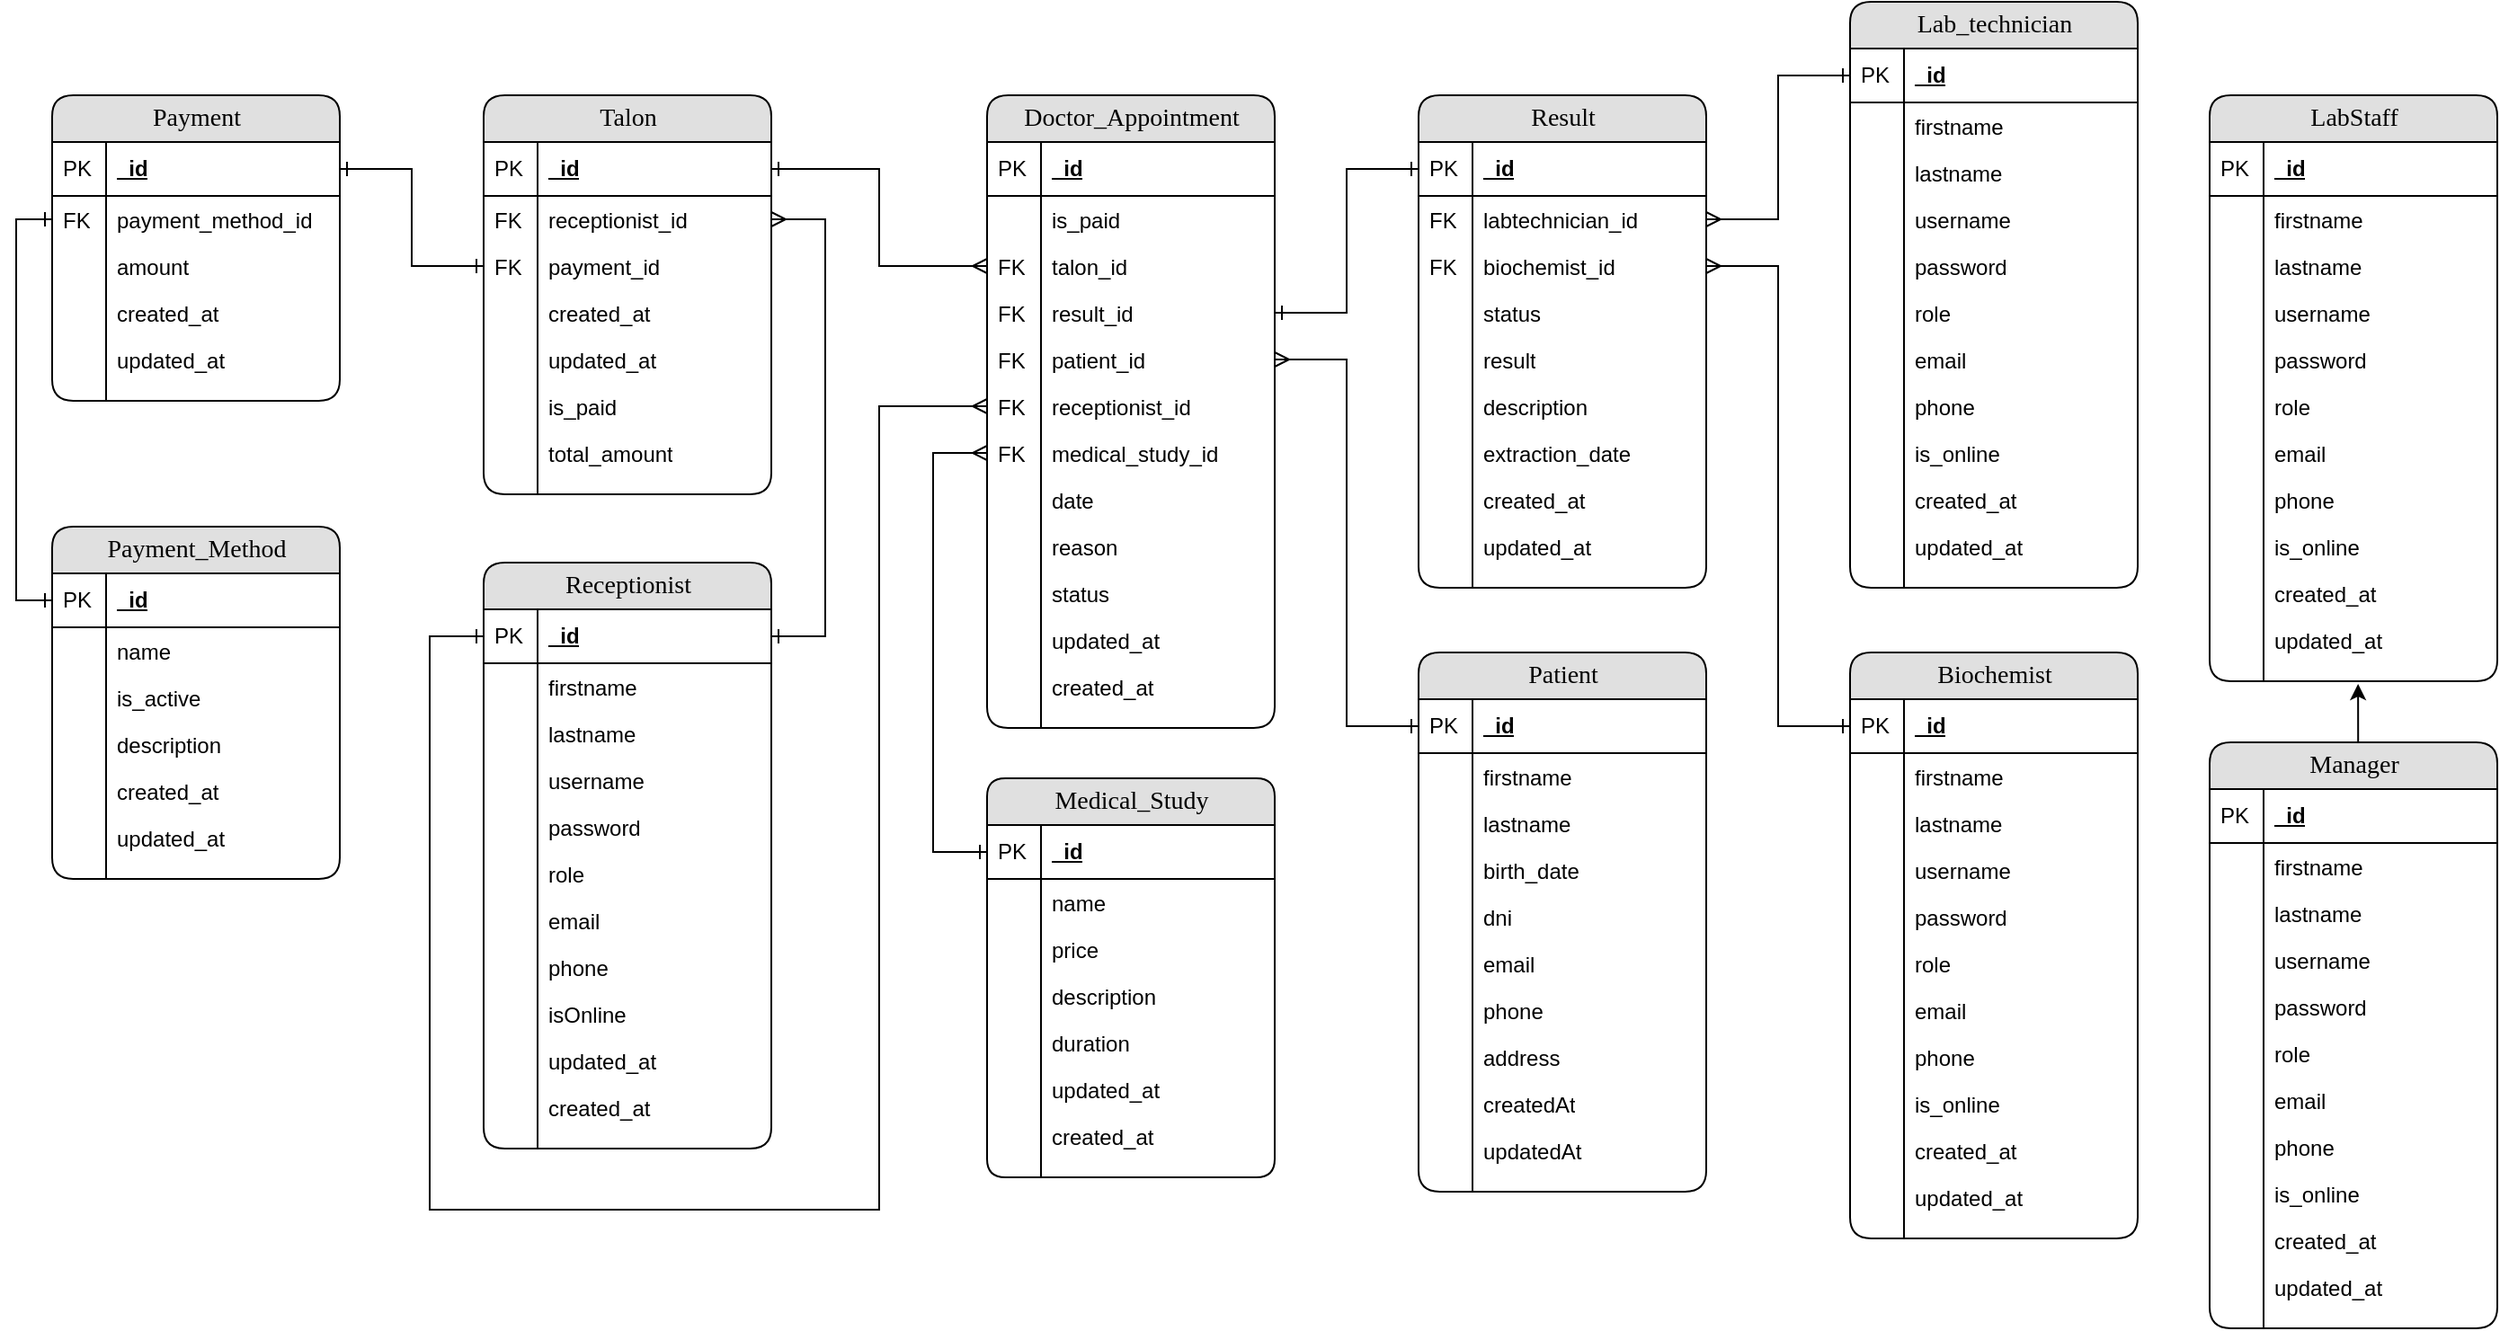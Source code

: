 <mxfile version="28.2.2">
  <diagram name="Page-1" id="e56a1550-8fbb-45ad-956c-1786394a9013">
    <mxGraphModel dx="3865" dy="2443" grid="1" gridSize="10" guides="1" tooltips="1" connect="1" arrows="1" fold="1" page="1" pageScale="1" pageWidth="1100" pageHeight="850" background="none" math="0" shadow="0">
      <root>
        <mxCell id="0" />
        <mxCell id="1" parent="0" />
        <mxCell id="2e49270ec7c68f3f-80" value="Manager" style="swimlane;html=1;fontStyle=0;childLayout=stackLayout;horizontal=1;startSize=26;fillColor=#e0e0e0;horizontalStack=0;resizeParent=1;resizeLast=0;collapsible=1;marginBottom=0;swimlaneFillColor=#ffffff;align=center;rounded=1;shadow=0;comic=0;labelBackgroundColor=none;strokeWidth=1;fontFamily=Verdana;fontSize=14;gradientColor=none;" parent="1" vertex="1">
          <mxGeometry x="40" y="-1000" width="160" height="326" as="geometry" />
        </mxCell>
        <mxCell id="2e49270ec7c68f3f-81" value="_id" style="shape=partialRectangle;top=0;left=0;right=0;bottom=1;html=1;align=left;verticalAlign=middle;fillColor=none;spacingLeft=34;spacingRight=4;whiteSpace=wrap;overflow=hidden;rotatable=0;points=[[0,0.5],[1,0.5]];portConstraint=eastwest;dropTarget=0;fontStyle=5;" parent="2e49270ec7c68f3f-80" vertex="1">
          <mxGeometry y="26" width="160" height="30" as="geometry" />
        </mxCell>
        <mxCell id="2e49270ec7c68f3f-82" value="PK" style="shape=partialRectangle;top=0;left=0;bottom=0;html=1;fillColor=none;align=left;verticalAlign=middle;spacingLeft=4;spacingRight=4;whiteSpace=wrap;overflow=hidden;rotatable=0;points=[];portConstraint=eastwest;part=1;" parent="2e49270ec7c68f3f-81" vertex="1" connectable="0">
          <mxGeometry width="30" height="30" as="geometry" />
        </mxCell>
        <mxCell id="2e49270ec7c68f3f-83" value="firstname" style="shape=partialRectangle;top=0;left=0;right=0;bottom=0;html=1;align=left;verticalAlign=top;fillColor=none;spacingLeft=34;spacingRight=4;whiteSpace=wrap;overflow=hidden;rotatable=0;points=[[0,0.5],[1,0.5]];portConstraint=eastwest;dropTarget=0;" parent="2e49270ec7c68f3f-80" vertex="1">
          <mxGeometry y="56" width="160" height="26" as="geometry" />
        </mxCell>
        <mxCell id="2e49270ec7c68f3f-84" value="" style="shape=partialRectangle;top=0;left=0;bottom=0;html=1;fillColor=none;align=left;verticalAlign=top;spacingLeft=4;spacingRight=4;whiteSpace=wrap;overflow=hidden;rotatable=0;points=[];portConstraint=eastwest;part=1;" parent="2e49270ec7c68f3f-83" vertex="1" connectable="0">
          <mxGeometry width="30" height="26" as="geometry" />
        </mxCell>
        <mxCell id="2e49270ec7c68f3f-85" value="lastname" style="shape=partialRectangle;top=0;left=0;right=0;bottom=0;html=1;align=left;verticalAlign=top;fillColor=none;spacingLeft=34;spacingRight=4;whiteSpace=wrap;overflow=hidden;rotatable=0;points=[[0,0.5],[1,0.5]];portConstraint=eastwest;dropTarget=0;" parent="2e49270ec7c68f3f-80" vertex="1">
          <mxGeometry y="82" width="160" height="26" as="geometry" />
        </mxCell>
        <mxCell id="2e49270ec7c68f3f-86" value="" style="shape=partialRectangle;top=0;left=0;bottom=0;html=1;fillColor=none;align=left;verticalAlign=top;spacingLeft=4;spacingRight=4;whiteSpace=wrap;overflow=hidden;rotatable=0;points=[];portConstraint=eastwest;part=1;" parent="2e49270ec7c68f3f-85" vertex="1" connectable="0">
          <mxGeometry width="30" height="26" as="geometry" />
        </mxCell>
        <mxCell id="2e49270ec7c68f3f-87" value="username" style="shape=partialRectangle;top=0;left=0;right=0;bottom=0;html=1;align=left;verticalAlign=top;fillColor=none;spacingLeft=34;spacingRight=4;whiteSpace=wrap;overflow=hidden;rotatable=0;points=[[0,0.5],[1,0.5]];portConstraint=eastwest;dropTarget=0;" parent="2e49270ec7c68f3f-80" vertex="1">
          <mxGeometry y="108" width="160" height="26" as="geometry" />
        </mxCell>
        <mxCell id="2e49270ec7c68f3f-88" value="" style="shape=partialRectangle;top=0;left=0;bottom=0;html=1;fillColor=none;align=left;verticalAlign=top;spacingLeft=4;spacingRight=4;whiteSpace=wrap;overflow=hidden;rotatable=0;points=[];portConstraint=eastwest;part=1;" parent="2e49270ec7c68f3f-87" vertex="1" connectable="0">
          <mxGeometry width="30" height="26" as="geometry" />
        </mxCell>
        <mxCell id="49cADLBPBtZ4L44L_sYj-3" value="password" style="shape=partialRectangle;top=0;left=0;right=0;bottom=0;html=1;align=left;verticalAlign=top;fillColor=none;spacingLeft=34;spacingRight=4;whiteSpace=wrap;overflow=hidden;rotatable=0;points=[[0,0.5],[1,0.5]];portConstraint=eastwest;dropTarget=0;" parent="2e49270ec7c68f3f-80" vertex="1">
          <mxGeometry y="134" width="160" height="26" as="geometry" />
        </mxCell>
        <mxCell id="49cADLBPBtZ4L44L_sYj-4" value="" style="shape=partialRectangle;top=0;left=0;bottom=0;html=1;fillColor=none;align=left;verticalAlign=top;spacingLeft=4;spacingRight=4;whiteSpace=wrap;overflow=hidden;rotatable=0;points=[];portConstraint=eastwest;part=1;" parent="49cADLBPBtZ4L44L_sYj-3" vertex="1" connectable="0">
          <mxGeometry width="30" height="26" as="geometry" />
        </mxCell>
        <mxCell id="49cADLBPBtZ4L44L_sYj-5" value="role" style="shape=partialRectangle;top=0;left=0;right=0;bottom=0;html=1;align=left;verticalAlign=top;fillColor=none;spacingLeft=34;spacingRight=4;whiteSpace=wrap;overflow=hidden;rotatable=0;points=[[0,0.5],[1,0.5]];portConstraint=eastwest;dropTarget=0;" parent="2e49270ec7c68f3f-80" vertex="1">
          <mxGeometry y="160" width="160" height="26" as="geometry" />
        </mxCell>
        <mxCell id="49cADLBPBtZ4L44L_sYj-6" value="" style="shape=partialRectangle;top=0;left=0;bottom=0;html=1;fillColor=none;align=left;verticalAlign=top;spacingLeft=4;spacingRight=4;whiteSpace=wrap;overflow=hidden;rotatable=0;points=[];portConstraint=eastwest;part=1;" parent="49cADLBPBtZ4L44L_sYj-5" vertex="1" connectable="0">
          <mxGeometry width="30" height="26" as="geometry" />
        </mxCell>
        <mxCell id="49cADLBPBtZ4L44L_sYj-7" value="email" style="shape=partialRectangle;top=0;left=0;right=0;bottom=0;html=1;align=left;verticalAlign=top;fillColor=none;spacingLeft=34;spacingRight=4;whiteSpace=wrap;overflow=hidden;rotatable=0;points=[[0,0.5],[1,0.5]];portConstraint=eastwest;dropTarget=0;" parent="2e49270ec7c68f3f-80" vertex="1">
          <mxGeometry y="186" width="160" height="26" as="geometry" />
        </mxCell>
        <mxCell id="49cADLBPBtZ4L44L_sYj-8" value="" style="shape=partialRectangle;top=0;left=0;bottom=0;html=1;fillColor=none;align=left;verticalAlign=top;spacingLeft=4;spacingRight=4;whiteSpace=wrap;overflow=hidden;rotatable=0;points=[];portConstraint=eastwest;part=1;" parent="49cADLBPBtZ4L44L_sYj-7" vertex="1" connectable="0">
          <mxGeometry width="30" height="26" as="geometry" />
        </mxCell>
        <mxCell id="49cADLBPBtZ4L44L_sYj-9" value="phone" style="shape=partialRectangle;top=0;left=0;right=0;bottom=0;html=1;align=left;verticalAlign=top;fillColor=none;spacingLeft=34;spacingRight=4;whiteSpace=wrap;overflow=hidden;rotatable=0;points=[[0,0.5],[1,0.5]];portConstraint=eastwest;dropTarget=0;" parent="2e49270ec7c68f3f-80" vertex="1">
          <mxGeometry y="212" width="160" height="26" as="geometry" />
        </mxCell>
        <mxCell id="49cADLBPBtZ4L44L_sYj-10" value="" style="shape=partialRectangle;top=0;left=0;bottom=0;html=1;fillColor=none;align=left;verticalAlign=top;spacingLeft=4;spacingRight=4;whiteSpace=wrap;overflow=hidden;rotatable=0;points=[];portConstraint=eastwest;part=1;" parent="49cADLBPBtZ4L44L_sYj-9" vertex="1" connectable="0">
          <mxGeometry width="30" height="26" as="geometry" />
        </mxCell>
        <mxCell id="TTPjQC0c32JVC69JOhkK-170" value="is_online" style="shape=partialRectangle;top=0;left=0;right=0;bottom=0;html=1;align=left;verticalAlign=top;fillColor=none;spacingLeft=34;spacingRight=4;whiteSpace=wrap;overflow=hidden;rotatable=0;points=[[0,0.5],[1,0.5]];portConstraint=eastwest;dropTarget=0;" parent="2e49270ec7c68f3f-80" vertex="1">
          <mxGeometry y="238" width="160" height="26" as="geometry" />
        </mxCell>
        <mxCell id="TTPjQC0c32JVC69JOhkK-171" value="" style="shape=partialRectangle;top=0;left=0;bottom=0;html=1;fillColor=none;align=left;verticalAlign=top;spacingLeft=4;spacingRight=4;whiteSpace=wrap;overflow=hidden;rotatable=0;points=[];portConstraint=eastwest;part=1;" parent="TTPjQC0c32JVC69JOhkK-170" vertex="1" connectable="0">
          <mxGeometry width="30" height="26" as="geometry" />
        </mxCell>
        <mxCell id="TTPjQC0c32JVC69JOhkK-83" value="created_at" style="shape=partialRectangle;top=0;left=0;right=0;bottom=0;html=1;align=left;verticalAlign=top;fillColor=none;spacingLeft=34;spacingRight=4;whiteSpace=wrap;overflow=hidden;rotatable=0;points=[[0,0.5],[1,0.5]];portConstraint=eastwest;dropTarget=0;" parent="2e49270ec7c68f3f-80" vertex="1">
          <mxGeometry y="264" width="160" height="26" as="geometry" />
        </mxCell>
        <mxCell id="TTPjQC0c32JVC69JOhkK-84" value="" style="shape=partialRectangle;top=0;left=0;bottom=0;html=1;fillColor=none;align=left;verticalAlign=top;spacingLeft=4;spacingRight=4;whiteSpace=wrap;overflow=hidden;rotatable=0;points=[];portConstraint=eastwest;part=1;" parent="TTPjQC0c32JVC69JOhkK-83" vertex="1" connectable="0">
          <mxGeometry width="30" height="26" as="geometry" />
        </mxCell>
        <mxCell id="TTPjQC0c32JVC69JOhkK-85" value="updated_at" style="shape=partialRectangle;top=0;left=0;right=0;bottom=0;html=1;align=left;verticalAlign=top;fillColor=none;spacingLeft=34;spacingRight=4;whiteSpace=wrap;overflow=hidden;rotatable=0;points=[[0,0.5],[1,0.5]];portConstraint=eastwest;dropTarget=0;" parent="2e49270ec7c68f3f-80" vertex="1">
          <mxGeometry y="290" width="160" height="26" as="geometry" />
        </mxCell>
        <mxCell id="TTPjQC0c32JVC69JOhkK-86" value="" style="shape=partialRectangle;top=0;left=0;bottom=0;html=1;fillColor=none;align=left;verticalAlign=top;spacingLeft=4;spacingRight=4;whiteSpace=wrap;overflow=hidden;rotatable=0;points=[];portConstraint=eastwest;part=1;" parent="TTPjQC0c32JVC69JOhkK-85" vertex="1" connectable="0">
          <mxGeometry width="30" height="26" as="geometry" />
        </mxCell>
        <mxCell id="2e49270ec7c68f3f-89" value="" style="shape=partialRectangle;top=0;left=0;right=0;bottom=0;html=1;align=left;verticalAlign=top;fillColor=none;spacingLeft=34;spacingRight=4;whiteSpace=wrap;overflow=hidden;rotatable=0;points=[[0,0.5],[1,0.5]];portConstraint=eastwest;dropTarget=0;" parent="2e49270ec7c68f3f-80" vertex="1">
          <mxGeometry y="316" width="160" height="10" as="geometry" />
        </mxCell>
        <mxCell id="2e49270ec7c68f3f-90" value="" style="shape=partialRectangle;top=0;left=0;bottom=0;html=1;fillColor=none;align=left;verticalAlign=top;spacingLeft=4;spacingRight=4;whiteSpace=wrap;overflow=hidden;rotatable=0;points=[];portConstraint=eastwest;part=1;" parent="2e49270ec7c68f3f-89" vertex="1" connectable="0">
          <mxGeometry width="30" height="10" as="geometry" />
        </mxCell>
        <mxCell id="49cADLBPBtZ4L44L_sYj-17" value="LabStaff" style="swimlane;html=1;fontStyle=0;childLayout=stackLayout;horizontal=1;startSize=26;fillColor=#e0e0e0;horizontalStack=0;resizeParent=1;resizeLast=0;collapsible=1;marginBottom=0;swimlaneFillColor=#ffffff;align=center;rounded=1;shadow=0;comic=0;labelBackgroundColor=none;strokeWidth=1;fontFamily=Verdana;fontSize=14;gradientColor=none;" parent="1" vertex="1">
          <mxGeometry x="40" y="-1360" width="160" height="326" as="geometry" />
        </mxCell>
        <mxCell id="49cADLBPBtZ4L44L_sYj-18" value="_id" style="shape=partialRectangle;top=0;left=0;right=0;bottom=1;html=1;align=left;verticalAlign=middle;fillColor=none;spacingLeft=34;spacingRight=4;whiteSpace=wrap;overflow=hidden;rotatable=0;points=[[0,0.5],[1,0.5]];portConstraint=eastwest;dropTarget=0;fontStyle=5;" parent="49cADLBPBtZ4L44L_sYj-17" vertex="1">
          <mxGeometry y="26" width="160" height="30" as="geometry" />
        </mxCell>
        <mxCell id="49cADLBPBtZ4L44L_sYj-19" value="PK" style="shape=partialRectangle;top=0;left=0;bottom=0;html=1;fillColor=none;align=left;verticalAlign=middle;spacingLeft=4;spacingRight=4;whiteSpace=wrap;overflow=hidden;rotatable=0;points=[];portConstraint=eastwest;part=1;" parent="49cADLBPBtZ4L44L_sYj-18" vertex="1" connectable="0">
          <mxGeometry width="30" height="30" as="geometry" />
        </mxCell>
        <mxCell id="49cADLBPBtZ4L44L_sYj-20" value="firstname" style="shape=partialRectangle;top=0;left=0;right=0;bottom=0;html=1;align=left;verticalAlign=top;fillColor=none;spacingLeft=34;spacingRight=4;whiteSpace=wrap;overflow=hidden;rotatable=0;points=[[0,0.5],[1,0.5]];portConstraint=eastwest;dropTarget=0;" parent="49cADLBPBtZ4L44L_sYj-17" vertex="1">
          <mxGeometry y="56" width="160" height="26" as="geometry" />
        </mxCell>
        <mxCell id="49cADLBPBtZ4L44L_sYj-21" value="" style="shape=partialRectangle;top=0;left=0;bottom=0;html=1;fillColor=none;align=left;verticalAlign=top;spacingLeft=4;spacingRight=4;whiteSpace=wrap;overflow=hidden;rotatable=0;points=[];portConstraint=eastwest;part=1;" parent="49cADLBPBtZ4L44L_sYj-20" vertex="1" connectable="0">
          <mxGeometry width="30" height="26" as="geometry" />
        </mxCell>
        <mxCell id="49cADLBPBtZ4L44L_sYj-22" value="lastname" style="shape=partialRectangle;top=0;left=0;right=0;bottom=0;html=1;align=left;verticalAlign=top;fillColor=none;spacingLeft=34;spacingRight=4;whiteSpace=wrap;overflow=hidden;rotatable=0;points=[[0,0.5],[1,0.5]];portConstraint=eastwest;dropTarget=0;" parent="49cADLBPBtZ4L44L_sYj-17" vertex="1">
          <mxGeometry y="82" width="160" height="26" as="geometry" />
        </mxCell>
        <mxCell id="49cADLBPBtZ4L44L_sYj-23" value="" style="shape=partialRectangle;top=0;left=0;bottom=0;html=1;fillColor=none;align=left;verticalAlign=top;spacingLeft=4;spacingRight=4;whiteSpace=wrap;overflow=hidden;rotatable=0;points=[];portConstraint=eastwest;part=1;" parent="49cADLBPBtZ4L44L_sYj-22" vertex="1" connectable="0">
          <mxGeometry width="30" height="26" as="geometry" />
        </mxCell>
        <mxCell id="49cADLBPBtZ4L44L_sYj-24" value="username" style="shape=partialRectangle;top=0;left=0;right=0;bottom=0;html=1;align=left;verticalAlign=top;fillColor=none;spacingLeft=34;spacingRight=4;whiteSpace=wrap;overflow=hidden;rotatable=0;points=[[0,0.5],[1,0.5]];portConstraint=eastwest;dropTarget=0;" parent="49cADLBPBtZ4L44L_sYj-17" vertex="1">
          <mxGeometry y="108" width="160" height="26" as="geometry" />
        </mxCell>
        <mxCell id="49cADLBPBtZ4L44L_sYj-25" value="" style="shape=partialRectangle;top=0;left=0;bottom=0;html=1;fillColor=none;align=left;verticalAlign=top;spacingLeft=4;spacingRight=4;whiteSpace=wrap;overflow=hidden;rotatable=0;points=[];portConstraint=eastwest;part=1;" parent="49cADLBPBtZ4L44L_sYj-24" vertex="1" connectable="0">
          <mxGeometry width="30" height="26" as="geometry" />
        </mxCell>
        <mxCell id="49cADLBPBtZ4L44L_sYj-26" value="password" style="shape=partialRectangle;top=0;left=0;right=0;bottom=0;html=1;align=left;verticalAlign=top;fillColor=none;spacingLeft=34;spacingRight=4;whiteSpace=wrap;overflow=hidden;rotatable=0;points=[[0,0.5],[1,0.5]];portConstraint=eastwest;dropTarget=0;" parent="49cADLBPBtZ4L44L_sYj-17" vertex="1">
          <mxGeometry y="134" width="160" height="26" as="geometry" />
        </mxCell>
        <mxCell id="49cADLBPBtZ4L44L_sYj-27" value="" style="shape=partialRectangle;top=0;left=0;bottom=0;html=1;fillColor=none;align=left;verticalAlign=top;spacingLeft=4;spacingRight=4;whiteSpace=wrap;overflow=hidden;rotatable=0;points=[];portConstraint=eastwest;part=1;" parent="49cADLBPBtZ4L44L_sYj-26" vertex="1" connectable="0">
          <mxGeometry width="30" height="26" as="geometry" />
        </mxCell>
        <mxCell id="49cADLBPBtZ4L44L_sYj-28" value="role" style="shape=partialRectangle;top=0;left=0;right=0;bottom=0;html=1;align=left;verticalAlign=top;fillColor=none;spacingLeft=34;spacingRight=4;whiteSpace=wrap;overflow=hidden;rotatable=0;points=[[0,0.5],[1,0.5]];portConstraint=eastwest;dropTarget=0;" parent="49cADLBPBtZ4L44L_sYj-17" vertex="1">
          <mxGeometry y="160" width="160" height="26" as="geometry" />
        </mxCell>
        <mxCell id="49cADLBPBtZ4L44L_sYj-29" value="" style="shape=partialRectangle;top=0;left=0;bottom=0;html=1;fillColor=none;align=left;verticalAlign=top;spacingLeft=4;spacingRight=4;whiteSpace=wrap;overflow=hidden;rotatable=0;points=[];portConstraint=eastwest;part=1;" parent="49cADLBPBtZ4L44L_sYj-28" vertex="1" connectable="0">
          <mxGeometry width="30" height="26" as="geometry" />
        </mxCell>
        <mxCell id="49cADLBPBtZ4L44L_sYj-30" value="email" style="shape=partialRectangle;top=0;left=0;right=0;bottom=0;html=1;align=left;verticalAlign=top;fillColor=none;spacingLeft=34;spacingRight=4;whiteSpace=wrap;overflow=hidden;rotatable=0;points=[[0,0.5],[1,0.5]];portConstraint=eastwest;dropTarget=0;" parent="49cADLBPBtZ4L44L_sYj-17" vertex="1">
          <mxGeometry y="186" width="160" height="26" as="geometry" />
        </mxCell>
        <mxCell id="49cADLBPBtZ4L44L_sYj-31" value="" style="shape=partialRectangle;top=0;left=0;bottom=0;html=1;fillColor=none;align=left;verticalAlign=top;spacingLeft=4;spacingRight=4;whiteSpace=wrap;overflow=hidden;rotatable=0;points=[];portConstraint=eastwest;part=1;" parent="49cADLBPBtZ4L44L_sYj-30" vertex="1" connectable="0">
          <mxGeometry width="30" height="26" as="geometry" />
        </mxCell>
        <mxCell id="49cADLBPBtZ4L44L_sYj-32" value="phone" style="shape=partialRectangle;top=0;left=0;right=0;bottom=0;html=1;align=left;verticalAlign=top;fillColor=none;spacingLeft=34;spacingRight=4;whiteSpace=wrap;overflow=hidden;rotatable=0;points=[[0,0.5],[1,0.5]];portConstraint=eastwest;dropTarget=0;" parent="49cADLBPBtZ4L44L_sYj-17" vertex="1">
          <mxGeometry y="212" width="160" height="26" as="geometry" />
        </mxCell>
        <mxCell id="49cADLBPBtZ4L44L_sYj-33" value="" style="shape=partialRectangle;top=0;left=0;bottom=0;html=1;fillColor=none;align=left;verticalAlign=top;spacingLeft=4;spacingRight=4;whiteSpace=wrap;overflow=hidden;rotatable=0;points=[];portConstraint=eastwest;part=1;" parent="49cADLBPBtZ4L44L_sYj-32" vertex="1" connectable="0">
          <mxGeometry width="30" height="26" as="geometry" />
        </mxCell>
        <mxCell id="49cADLBPBtZ4L44L_sYj-34" value="is_online" style="shape=partialRectangle;top=0;left=0;right=0;bottom=0;html=1;align=left;verticalAlign=top;fillColor=none;spacingLeft=34;spacingRight=4;whiteSpace=wrap;overflow=hidden;rotatable=0;points=[[0,0.5],[1,0.5]];portConstraint=eastwest;dropTarget=0;" parent="49cADLBPBtZ4L44L_sYj-17" vertex="1">
          <mxGeometry y="238" width="160" height="26" as="geometry" />
        </mxCell>
        <mxCell id="49cADLBPBtZ4L44L_sYj-35" value="" style="shape=partialRectangle;top=0;left=0;bottom=0;html=1;fillColor=none;align=left;verticalAlign=top;spacingLeft=4;spacingRight=4;whiteSpace=wrap;overflow=hidden;rotatable=0;points=[];portConstraint=eastwest;part=1;" parent="49cADLBPBtZ4L44L_sYj-34" vertex="1" connectable="0">
          <mxGeometry width="30" height="26" as="geometry" />
        </mxCell>
        <mxCell id="TTPjQC0c32JVC69JOhkK-67" value="created_at" style="shape=partialRectangle;top=0;left=0;right=0;bottom=0;html=1;align=left;verticalAlign=top;fillColor=none;spacingLeft=34;spacingRight=4;whiteSpace=wrap;overflow=hidden;rotatable=0;points=[[0,0.5],[1,0.5]];portConstraint=eastwest;dropTarget=0;" parent="49cADLBPBtZ4L44L_sYj-17" vertex="1">
          <mxGeometry y="264" width="160" height="26" as="geometry" />
        </mxCell>
        <mxCell id="TTPjQC0c32JVC69JOhkK-68" value="" style="shape=partialRectangle;top=0;left=0;bottom=0;html=1;fillColor=none;align=left;verticalAlign=top;spacingLeft=4;spacingRight=4;whiteSpace=wrap;overflow=hidden;rotatable=0;points=[];portConstraint=eastwest;part=1;" parent="TTPjQC0c32JVC69JOhkK-67" vertex="1" connectable="0">
          <mxGeometry width="30" height="26" as="geometry" />
        </mxCell>
        <mxCell id="TTPjQC0c32JVC69JOhkK-69" value="updated_at" style="shape=partialRectangle;top=0;left=0;right=0;bottom=0;html=1;align=left;verticalAlign=top;fillColor=none;spacingLeft=34;spacingRight=4;whiteSpace=wrap;overflow=hidden;rotatable=0;points=[[0,0.5],[1,0.5]];portConstraint=eastwest;dropTarget=0;" parent="49cADLBPBtZ4L44L_sYj-17" vertex="1">
          <mxGeometry y="290" width="160" height="26" as="geometry" />
        </mxCell>
        <mxCell id="TTPjQC0c32JVC69JOhkK-70" value="" style="shape=partialRectangle;top=0;left=0;bottom=0;html=1;fillColor=none;align=left;verticalAlign=top;spacingLeft=4;spacingRight=4;whiteSpace=wrap;overflow=hidden;rotatable=0;points=[];portConstraint=eastwest;part=1;" parent="TTPjQC0c32JVC69JOhkK-69" vertex="1" connectable="0">
          <mxGeometry width="30" height="26" as="geometry" />
        </mxCell>
        <mxCell id="49cADLBPBtZ4L44L_sYj-40" value="" style="shape=partialRectangle;top=0;left=0;right=0;bottom=0;html=1;align=left;verticalAlign=top;fillColor=none;spacingLeft=34;spacingRight=4;whiteSpace=wrap;overflow=hidden;rotatable=0;points=[[0,0.5],[1,0.5]];portConstraint=eastwest;dropTarget=0;" parent="49cADLBPBtZ4L44L_sYj-17" vertex="1">
          <mxGeometry y="316" width="160" height="10" as="geometry" />
        </mxCell>
        <mxCell id="49cADLBPBtZ4L44L_sYj-41" value="" style="shape=partialRectangle;top=0;left=0;bottom=0;html=1;fillColor=none;align=left;verticalAlign=top;spacingLeft=4;spacingRight=4;whiteSpace=wrap;overflow=hidden;rotatable=0;points=[];portConstraint=eastwest;part=1;" parent="49cADLBPBtZ4L44L_sYj-40" vertex="1" connectable="0">
          <mxGeometry width="30" height="10" as="geometry" />
        </mxCell>
        <mxCell id="49cADLBPBtZ4L44L_sYj-54" value="Medical_Study" style="swimlane;html=1;fontStyle=0;childLayout=stackLayout;horizontal=1;startSize=26;fillColor=#e0e0e0;horizontalStack=0;resizeParent=1;resizeLast=0;collapsible=1;marginBottom=0;swimlaneFillColor=#ffffff;align=center;rounded=1;shadow=0;comic=0;labelBackgroundColor=none;strokeWidth=1;fontFamily=Verdana;fontSize=14;gradientColor=none;arcSize=13;" parent="1" vertex="1">
          <mxGeometry x="-640" y="-980" width="160" height="222" as="geometry">
            <mxRectangle x="-610" y="-1280" width="130" height="30" as="alternateBounds" />
          </mxGeometry>
        </mxCell>
        <mxCell id="49cADLBPBtZ4L44L_sYj-55" value="_id" style="shape=partialRectangle;top=0;left=0;right=0;bottom=1;html=1;align=left;verticalAlign=middle;fillColor=none;spacingLeft=34;spacingRight=4;whiteSpace=wrap;overflow=hidden;rotatable=0;points=[[0,0.5],[1,0.5]];portConstraint=eastwest;dropTarget=0;fontStyle=5;" parent="49cADLBPBtZ4L44L_sYj-54" vertex="1">
          <mxGeometry y="26" width="160" height="30" as="geometry" />
        </mxCell>
        <mxCell id="49cADLBPBtZ4L44L_sYj-56" value="PK" style="shape=partialRectangle;top=0;left=0;bottom=0;html=1;fillColor=none;align=left;verticalAlign=middle;spacingLeft=4;spacingRight=4;whiteSpace=wrap;overflow=hidden;rotatable=0;points=[];portConstraint=eastwest;part=1;" parent="49cADLBPBtZ4L44L_sYj-55" vertex="1" connectable="0">
          <mxGeometry width="30" height="30" as="geometry" />
        </mxCell>
        <mxCell id="49cADLBPBtZ4L44L_sYj-57" value="name" style="shape=partialRectangle;top=0;left=0;right=0;bottom=0;html=1;align=left;verticalAlign=top;fillColor=none;spacingLeft=34;spacingRight=4;whiteSpace=wrap;overflow=hidden;rotatable=0;points=[[0,0.5],[1,0.5]];portConstraint=eastwest;dropTarget=0;" parent="49cADLBPBtZ4L44L_sYj-54" vertex="1">
          <mxGeometry y="56" width="160" height="26" as="geometry" />
        </mxCell>
        <mxCell id="49cADLBPBtZ4L44L_sYj-58" value="" style="shape=partialRectangle;top=0;left=0;bottom=0;html=1;fillColor=none;align=left;verticalAlign=top;spacingLeft=4;spacingRight=4;whiteSpace=wrap;overflow=hidden;rotatable=0;points=[];portConstraint=eastwest;part=1;" parent="49cADLBPBtZ4L44L_sYj-57" vertex="1" connectable="0">
          <mxGeometry width="30" height="26" as="geometry" />
        </mxCell>
        <mxCell id="49cADLBPBtZ4L44L_sYj-59" value="price" style="shape=partialRectangle;top=0;left=0;right=0;bottom=0;html=1;align=left;verticalAlign=top;fillColor=none;spacingLeft=34;spacingRight=4;whiteSpace=wrap;overflow=hidden;rotatable=0;points=[[0,0.5],[1,0.5]];portConstraint=eastwest;dropTarget=0;" parent="49cADLBPBtZ4L44L_sYj-54" vertex="1">
          <mxGeometry y="82" width="160" height="26" as="geometry" />
        </mxCell>
        <mxCell id="49cADLBPBtZ4L44L_sYj-60" value="" style="shape=partialRectangle;top=0;left=0;bottom=0;html=1;fillColor=none;align=left;verticalAlign=top;spacingLeft=4;spacingRight=4;whiteSpace=wrap;overflow=hidden;rotatable=0;points=[];portConstraint=eastwest;part=1;" parent="49cADLBPBtZ4L44L_sYj-59" vertex="1" connectable="0">
          <mxGeometry width="30" height="26" as="geometry" />
        </mxCell>
        <mxCell id="49cADLBPBtZ4L44L_sYj-61" value="description" style="shape=partialRectangle;top=0;left=0;right=0;bottom=0;html=1;align=left;verticalAlign=top;fillColor=none;spacingLeft=34;spacingRight=4;whiteSpace=wrap;overflow=hidden;rotatable=0;points=[[0,0.5],[1,0.5]];portConstraint=eastwest;dropTarget=0;" parent="49cADLBPBtZ4L44L_sYj-54" vertex="1">
          <mxGeometry y="108" width="160" height="26" as="geometry" />
        </mxCell>
        <mxCell id="49cADLBPBtZ4L44L_sYj-62" value="" style="shape=partialRectangle;top=0;left=0;bottom=0;html=1;fillColor=none;align=left;verticalAlign=top;spacingLeft=4;spacingRight=4;whiteSpace=wrap;overflow=hidden;rotatable=0;points=[];portConstraint=eastwest;part=1;" parent="49cADLBPBtZ4L44L_sYj-61" vertex="1" connectable="0">
          <mxGeometry width="30" height="26" as="geometry" />
        </mxCell>
        <mxCell id="49cADLBPBtZ4L44L_sYj-63" value="duration&lt;div&gt;&lt;br&gt;&lt;/div&gt;" style="shape=partialRectangle;top=0;left=0;right=0;bottom=0;html=1;align=left;verticalAlign=top;fillColor=none;spacingLeft=34;spacingRight=4;whiteSpace=wrap;overflow=hidden;rotatable=0;points=[[0,0.5],[1,0.5]];portConstraint=eastwest;dropTarget=0;" parent="49cADLBPBtZ4L44L_sYj-54" vertex="1">
          <mxGeometry y="134" width="160" height="26" as="geometry" />
        </mxCell>
        <mxCell id="49cADLBPBtZ4L44L_sYj-64" value="" style="shape=partialRectangle;top=0;left=0;bottom=0;html=1;fillColor=none;align=left;verticalAlign=top;spacingLeft=4;spacingRight=4;whiteSpace=wrap;overflow=hidden;rotatable=0;points=[];portConstraint=eastwest;part=1;" parent="49cADLBPBtZ4L44L_sYj-63" vertex="1" connectable="0">
          <mxGeometry width="30" height="26" as="geometry" />
        </mxCell>
        <mxCell id="TTPjQC0c32JVC69JOhkK-65" value="updated_at" style="shape=partialRectangle;top=0;left=0;right=0;bottom=0;html=1;align=left;verticalAlign=top;fillColor=none;spacingLeft=34;spacingRight=4;whiteSpace=wrap;overflow=hidden;rotatable=0;points=[[0,0.5],[1,0.5]];portConstraint=eastwest;dropTarget=0;" parent="49cADLBPBtZ4L44L_sYj-54" vertex="1">
          <mxGeometry y="160" width="160" height="26" as="geometry" />
        </mxCell>
        <mxCell id="TTPjQC0c32JVC69JOhkK-66" value="" style="shape=partialRectangle;top=0;left=0;bottom=0;html=1;fillColor=none;align=left;verticalAlign=top;spacingLeft=4;spacingRight=4;whiteSpace=wrap;overflow=hidden;rotatable=0;points=[];portConstraint=eastwest;part=1;" parent="TTPjQC0c32JVC69JOhkK-65" vertex="1" connectable="0">
          <mxGeometry width="30" height="26" as="geometry" />
        </mxCell>
        <mxCell id="TTPjQC0c32JVC69JOhkK-63" value="created_at" style="shape=partialRectangle;top=0;left=0;right=0;bottom=0;html=1;align=left;verticalAlign=top;fillColor=none;spacingLeft=34;spacingRight=4;whiteSpace=wrap;overflow=hidden;rotatable=0;points=[[0,0.5],[1,0.5]];portConstraint=eastwest;dropTarget=0;" parent="49cADLBPBtZ4L44L_sYj-54" vertex="1">
          <mxGeometry y="186" width="160" height="26" as="geometry" />
        </mxCell>
        <mxCell id="TTPjQC0c32JVC69JOhkK-64" value="" style="shape=partialRectangle;top=0;left=0;bottom=0;html=1;fillColor=none;align=left;verticalAlign=top;spacingLeft=4;spacingRight=4;whiteSpace=wrap;overflow=hidden;rotatable=0;points=[];portConstraint=eastwest;part=1;" parent="TTPjQC0c32JVC69JOhkK-63" vertex="1" connectable="0">
          <mxGeometry width="30" height="26" as="geometry" />
        </mxCell>
        <mxCell id="49cADLBPBtZ4L44L_sYj-77" value="" style="shape=partialRectangle;top=0;left=0;right=0;bottom=0;html=1;align=left;verticalAlign=top;fillColor=none;spacingLeft=34;spacingRight=4;whiteSpace=wrap;overflow=hidden;rotatable=0;points=[[0,0.5],[1,0.5]];portConstraint=eastwest;dropTarget=0;" parent="49cADLBPBtZ4L44L_sYj-54" vertex="1">
          <mxGeometry y="212" width="160" height="10" as="geometry" />
        </mxCell>
        <mxCell id="49cADLBPBtZ4L44L_sYj-78" value="" style="shape=partialRectangle;top=0;left=0;bottom=0;html=1;fillColor=none;align=left;verticalAlign=top;spacingLeft=4;spacingRight=4;whiteSpace=wrap;overflow=hidden;rotatable=0;points=[];portConstraint=eastwest;part=1;" parent="49cADLBPBtZ4L44L_sYj-77" vertex="1" connectable="0">
          <mxGeometry width="30" height="10" as="geometry" />
        </mxCell>
        <mxCell id="49cADLBPBtZ4L44L_sYj-80" value="Receptionist" style="swimlane;html=1;fontStyle=0;childLayout=stackLayout;horizontal=1;startSize=26;fillColor=#e0e0e0;horizontalStack=0;resizeParent=1;resizeLast=0;collapsible=1;marginBottom=0;swimlaneFillColor=#ffffff;align=center;rounded=1;shadow=0;comic=0;labelBackgroundColor=none;strokeWidth=1;fontFamily=Verdana;fontSize=14;gradientColor=none;" parent="1" vertex="1">
          <mxGeometry x="-920" y="-1100" width="160" height="326" as="geometry" />
        </mxCell>
        <mxCell id="49cADLBPBtZ4L44L_sYj-81" value="_id" style="shape=partialRectangle;top=0;left=0;right=0;bottom=1;html=1;align=left;verticalAlign=middle;fillColor=none;spacingLeft=34;spacingRight=4;whiteSpace=wrap;overflow=hidden;rotatable=0;points=[[0,0.5],[1,0.5]];portConstraint=eastwest;dropTarget=0;fontStyle=5;" parent="49cADLBPBtZ4L44L_sYj-80" vertex="1">
          <mxGeometry y="26" width="160" height="30" as="geometry" />
        </mxCell>
        <mxCell id="49cADLBPBtZ4L44L_sYj-82" value="PK" style="shape=partialRectangle;top=0;left=0;bottom=0;html=1;fillColor=none;align=left;verticalAlign=middle;spacingLeft=4;spacingRight=4;whiteSpace=wrap;overflow=hidden;rotatable=0;points=[];portConstraint=eastwest;part=1;" parent="49cADLBPBtZ4L44L_sYj-81" vertex="1" connectable="0">
          <mxGeometry width="30" height="30" as="geometry" />
        </mxCell>
        <mxCell id="49cADLBPBtZ4L44L_sYj-83" value="firstname" style="shape=partialRectangle;top=0;left=0;right=0;bottom=0;html=1;align=left;verticalAlign=top;fillColor=none;spacingLeft=34;spacingRight=4;whiteSpace=wrap;overflow=hidden;rotatable=0;points=[[0,0.5],[1,0.5]];portConstraint=eastwest;dropTarget=0;" parent="49cADLBPBtZ4L44L_sYj-80" vertex="1">
          <mxGeometry y="56" width="160" height="26" as="geometry" />
        </mxCell>
        <mxCell id="49cADLBPBtZ4L44L_sYj-84" value="" style="shape=partialRectangle;top=0;left=0;bottom=0;html=1;fillColor=none;align=left;verticalAlign=top;spacingLeft=4;spacingRight=4;whiteSpace=wrap;overflow=hidden;rotatable=0;points=[];portConstraint=eastwest;part=1;" parent="49cADLBPBtZ4L44L_sYj-83" vertex="1" connectable="0">
          <mxGeometry width="30" height="26" as="geometry" />
        </mxCell>
        <mxCell id="49cADLBPBtZ4L44L_sYj-85" value="lastname" style="shape=partialRectangle;top=0;left=0;right=0;bottom=0;html=1;align=left;verticalAlign=top;fillColor=none;spacingLeft=34;spacingRight=4;whiteSpace=wrap;overflow=hidden;rotatable=0;points=[[0,0.5],[1,0.5]];portConstraint=eastwest;dropTarget=0;" parent="49cADLBPBtZ4L44L_sYj-80" vertex="1">
          <mxGeometry y="82" width="160" height="26" as="geometry" />
        </mxCell>
        <mxCell id="49cADLBPBtZ4L44L_sYj-86" value="" style="shape=partialRectangle;top=0;left=0;bottom=0;html=1;fillColor=none;align=left;verticalAlign=top;spacingLeft=4;spacingRight=4;whiteSpace=wrap;overflow=hidden;rotatable=0;points=[];portConstraint=eastwest;part=1;" parent="49cADLBPBtZ4L44L_sYj-85" vertex="1" connectable="0">
          <mxGeometry width="30" height="26" as="geometry" />
        </mxCell>
        <mxCell id="49cADLBPBtZ4L44L_sYj-87" value="username" style="shape=partialRectangle;top=0;left=0;right=0;bottom=0;html=1;align=left;verticalAlign=top;fillColor=none;spacingLeft=34;spacingRight=4;whiteSpace=wrap;overflow=hidden;rotatable=0;points=[[0,0.5],[1,0.5]];portConstraint=eastwest;dropTarget=0;" parent="49cADLBPBtZ4L44L_sYj-80" vertex="1">
          <mxGeometry y="108" width="160" height="26" as="geometry" />
        </mxCell>
        <mxCell id="49cADLBPBtZ4L44L_sYj-88" value="" style="shape=partialRectangle;top=0;left=0;bottom=0;html=1;fillColor=none;align=left;verticalAlign=top;spacingLeft=4;spacingRight=4;whiteSpace=wrap;overflow=hidden;rotatable=0;points=[];portConstraint=eastwest;part=1;" parent="49cADLBPBtZ4L44L_sYj-87" vertex="1" connectable="0">
          <mxGeometry width="30" height="26" as="geometry" />
        </mxCell>
        <mxCell id="49cADLBPBtZ4L44L_sYj-89" value="password" style="shape=partialRectangle;top=0;left=0;right=0;bottom=0;html=1;align=left;verticalAlign=top;fillColor=none;spacingLeft=34;spacingRight=4;whiteSpace=wrap;overflow=hidden;rotatable=0;points=[[0,0.5],[1,0.5]];portConstraint=eastwest;dropTarget=0;" parent="49cADLBPBtZ4L44L_sYj-80" vertex="1">
          <mxGeometry y="134" width="160" height="26" as="geometry" />
        </mxCell>
        <mxCell id="49cADLBPBtZ4L44L_sYj-90" value="" style="shape=partialRectangle;top=0;left=0;bottom=0;html=1;fillColor=none;align=left;verticalAlign=top;spacingLeft=4;spacingRight=4;whiteSpace=wrap;overflow=hidden;rotatable=0;points=[];portConstraint=eastwest;part=1;" parent="49cADLBPBtZ4L44L_sYj-89" vertex="1" connectable="0">
          <mxGeometry width="30" height="26" as="geometry" />
        </mxCell>
        <mxCell id="49cADLBPBtZ4L44L_sYj-91" value="role" style="shape=partialRectangle;top=0;left=0;right=0;bottom=0;html=1;align=left;verticalAlign=top;fillColor=none;spacingLeft=34;spacingRight=4;whiteSpace=wrap;overflow=hidden;rotatable=0;points=[[0,0.5],[1,0.5]];portConstraint=eastwest;dropTarget=0;" parent="49cADLBPBtZ4L44L_sYj-80" vertex="1">
          <mxGeometry y="160" width="160" height="26" as="geometry" />
        </mxCell>
        <mxCell id="49cADLBPBtZ4L44L_sYj-92" value="" style="shape=partialRectangle;top=0;left=0;bottom=0;html=1;fillColor=none;align=left;verticalAlign=top;spacingLeft=4;spacingRight=4;whiteSpace=wrap;overflow=hidden;rotatable=0;points=[];portConstraint=eastwest;part=1;" parent="49cADLBPBtZ4L44L_sYj-91" vertex="1" connectable="0">
          <mxGeometry width="30" height="26" as="geometry" />
        </mxCell>
        <mxCell id="49cADLBPBtZ4L44L_sYj-93" value="email" style="shape=partialRectangle;top=0;left=0;right=0;bottom=0;html=1;align=left;verticalAlign=top;fillColor=none;spacingLeft=34;spacingRight=4;whiteSpace=wrap;overflow=hidden;rotatable=0;points=[[0,0.5],[1,0.5]];portConstraint=eastwest;dropTarget=0;" parent="49cADLBPBtZ4L44L_sYj-80" vertex="1">
          <mxGeometry y="186" width="160" height="26" as="geometry" />
        </mxCell>
        <mxCell id="49cADLBPBtZ4L44L_sYj-94" value="" style="shape=partialRectangle;top=0;left=0;bottom=0;html=1;fillColor=none;align=left;verticalAlign=top;spacingLeft=4;spacingRight=4;whiteSpace=wrap;overflow=hidden;rotatable=0;points=[];portConstraint=eastwest;part=1;" parent="49cADLBPBtZ4L44L_sYj-93" vertex="1" connectable="0">
          <mxGeometry width="30" height="26" as="geometry" />
        </mxCell>
        <mxCell id="49cADLBPBtZ4L44L_sYj-95" value="phone" style="shape=partialRectangle;top=0;left=0;right=0;bottom=0;html=1;align=left;verticalAlign=top;fillColor=none;spacingLeft=34;spacingRight=4;whiteSpace=wrap;overflow=hidden;rotatable=0;points=[[0,0.5],[1,0.5]];portConstraint=eastwest;dropTarget=0;" parent="49cADLBPBtZ4L44L_sYj-80" vertex="1">
          <mxGeometry y="212" width="160" height="26" as="geometry" />
        </mxCell>
        <mxCell id="49cADLBPBtZ4L44L_sYj-96" value="" style="shape=partialRectangle;top=0;left=0;bottom=0;html=1;fillColor=none;align=left;verticalAlign=top;spacingLeft=4;spacingRight=4;whiteSpace=wrap;overflow=hidden;rotatable=0;points=[];portConstraint=eastwest;part=1;" parent="49cADLBPBtZ4L44L_sYj-95" vertex="1" connectable="0">
          <mxGeometry width="30" height="26" as="geometry" />
        </mxCell>
        <mxCell id="49cADLBPBtZ4L44L_sYj-97" value="isOnline" style="shape=partialRectangle;top=0;left=0;right=0;bottom=0;html=1;align=left;verticalAlign=top;fillColor=none;spacingLeft=34;spacingRight=4;whiteSpace=wrap;overflow=hidden;rotatable=0;points=[[0,0.5],[1,0.5]];portConstraint=eastwest;dropTarget=0;" parent="49cADLBPBtZ4L44L_sYj-80" vertex="1">
          <mxGeometry y="238" width="160" height="26" as="geometry" />
        </mxCell>
        <mxCell id="49cADLBPBtZ4L44L_sYj-98" value="" style="shape=partialRectangle;top=0;left=0;bottom=0;html=1;fillColor=none;align=left;verticalAlign=top;spacingLeft=4;spacingRight=4;whiteSpace=wrap;overflow=hidden;rotatable=0;points=[];portConstraint=eastwest;part=1;" parent="49cADLBPBtZ4L44L_sYj-97" vertex="1" connectable="0">
          <mxGeometry width="30" height="26" as="geometry" />
        </mxCell>
        <mxCell id="TTPjQC0c32JVC69JOhkK-81" value="updated_at" style="shape=partialRectangle;top=0;left=0;right=0;bottom=0;html=1;align=left;verticalAlign=top;fillColor=none;spacingLeft=34;spacingRight=4;whiteSpace=wrap;overflow=hidden;rotatable=0;points=[[0,0.5],[1,0.5]];portConstraint=eastwest;dropTarget=0;" parent="49cADLBPBtZ4L44L_sYj-80" vertex="1">
          <mxGeometry y="264" width="160" height="26" as="geometry" />
        </mxCell>
        <mxCell id="TTPjQC0c32JVC69JOhkK-82" value="" style="shape=partialRectangle;top=0;left=0;bottom=0;html=1;fillColor=none;align=left;verticalAlign=top;spacingLeft=4;spacingRight=4;whiteSpace=wrap;overflow=hidden;rotatable=0;points=[];portConstraint=eastwest;part=1;" parent="TTPjQC0c32JVC69JOhkK-81" vertex="1" connectable="0">
          <mxGeometry width="30" height="26" as="geometry" />
        </mxCell>
        <mxCell id="TTPjQC0c32JVC69JOhkK-79" value="created_at" style="shape=partialRectangle;top=0;left=0;right=0;bottom=0;html=1;align=left;verticalAlign=top;fillColor=none;spacingLeft=34;spacingRight=4;whiteSpace=wrap;overflow=hidden;rotatable=0;points=[[0,0.5],[1,0.5]];portConstraint=eastwest;dropTarget=0;" parent="49cADLBPBtZ4L44L_sYj-80" vertex="1">
          <mxGeometry y="290" width="160" height="26" as="geometry" />
        </mxCell>
        <mxCell id="TTPjQC0c32JVC69JOhkK-80" value="" style="shape=partialRectangle;top=0;left=0;bottom=0;html=1;fillColor=none;align=left;verticalAlign=top;spacingLeft=4;spacingRight=4;whiteSpace=wrap;overflow=hidden;rotatable=0;points=[];portConstraint=eastwest;part=1;" parent="TTPjQC0c32JVC69JOhkK-79" vertex="1" connectable="0">
          <mxGeometry width="30" height="26" as="geometry" />
        </mxCell>
        <mxCell id="49cADLBPBtZ4L44L_sYj-103" value="" style="shape=partialRectangle;top=0;left=0;right=0;bottom=0;html=1;align=left;verticalAlign=top;fillColor=none;spacingLeft=34;spacingRight=4;whiteSpace=wrap;overflow=hidden;rotatable=0;points=[[0,0.5],[1,0.5]];portConstraint=eastwest;dropTarget=0;" parent="49cADLBPBtZ4L44L_sYj-80" vertex="1">
          <mxGeometry y="316" width="160" height="10" as="geometry" />
        </mxCell>
        <mxCell id="49cADLBPBtZ4L44L_sYj-104" value="" style="shape=partialRectangle;top=0;left=0;bottom=0;html=1;fillColor=none;align=left;verticalAlign=top;spacingLeft=4;spacingRight=4;whiteSpace=wrap;overflow=hidden;rotatable=0;points=[];portConstraint=eastwest;part=1;" parent="49cADLBPBtZ4L44L_sYj-103" vertex="1" connectable="0">
          <mxGeometry width="30" height="10" as="geometry" />
        </mxCell>
        <mxCell id="49cADLBPBtZ4L44L_sYj-105" value="Lab_technician" style="swimlane;html=1;fontStyle=0;childLayout=stackLayout;horizontal=1;startSize=26;fillColor=#e0e0e0;horizontalStack=0;resizeParent=1;resizeLast=0;collapsible=1;marginBottom=0;swimlaneFillColor=#ffffff;align=center;rounded=1;shadow=0;comic=0;labelBackgroundColor=none;strokeWidth=1;fontFamily=Verdana;fontSize=14;gradientColor=none;" parent="1" vertex="1">
          <mxGeometry x="-160" y="-1412" width="160" height="326" as="geometry" />
        </mxCell>
        <mxCell id="49cADLBPBtZ4L44L_sYj-106" value="_id" style="shape=partialRectangle;top=0;left=0;right=0;bottom=1;html=1;align=left;verticalAlign=middle;fillColor=none;spacingLeft=34;spacingRight=4;whiteSpace=wrap;overflow=hidden;rotatable=0;points=[[0,0.5],[1,0.5]];portConstraint=eastwest;dropTarget=0;fontStyle=5;" parent="49cADLBPBtZ4L44L_sYj-105" vertex="1">
          <mxGeometry y="26" width="160" height="30" as="geometry" />
        </mxCell>
        <mxCell id="49cADLBPBtZ4L44L_sYj-107" value="PK" style="shape=partialRectangle;top=0;left=0;bottom=0;html=1;fillColor=none;align=left;verticalAlign=middle;spacingLeft=4;spacingRight=4;whiteSpace=wrap;overflow=hidden;rotatable=0;points=[];portConstraint=eastwest;part=1;" parent="49cADLBPBtZ4L44L_sYj-106" vertex="1" connectable="0">
          <mxGeometry width="30" height="30" as="geometry" />
        </mxCell>
        <mxCell id="49cADLBPBtZ4L44L_sYj-108" value="firstname" style="shape=partialRectangle;top=0;left=0;right=0;bottom=0;html=1;align=left;verticalAlign=top;fillColor=none;spacingLeft=34;spacingRight=4;whiteSpace=wrap;overflow=hidden;rotatable=0;points=[[0,0.5],[1,0.5]];portConstraint=eastwest;dropTarget=0;" parent="49cADLBPBtZ4L44L_sYj-105" vertex="1">
          <mxGeometry y="56" width="160" height="26" as="geometry" />
        </mxCell>
        <mxCell id="49cADLBPBtZ4L44L_sYj-109" value="" style="shape=partialRectangle;top=0;left=0;bottom=0;html=1;fillColor=none;align=left;verticalAlign=top;spacingLeft=4;spacingRight=4;whiteSpace=wrap;overflow=hidden;rotatable=0;points=[];portConstraint=eastwest;part=1;" parent="49cADLBPBtZ4L44L_sYj-108" vertex="1" connectable="0">
          <mxGeometry width="30" height="26" as="geometry" />
        </mxCell>
        <mxCell id="49cADLBPBtZ4L44L_sYj-110" value="lastname" style="shape=partialRectangle;top=0;left=0;right=0;bottom=0;html=1;align=left;verticalAlign=top;fillColor=none;spacingLeft=34;spacingRight=4;whiteSpace=wrap;overflow=hidden;rotatable=0;points=[[0,0.5],[1,0.5]];portConstraint=eastwest;dropTarget=0;" parent="49cADLBPBtZ4L44L_sYj-105" vertex="1">
          <mxGeometry y="82" width="160" height="26" as="geometry" />
        </mxCell>
        <mxCell id="49cADLBPBtZ4L44L_sYj-111" value="" style="shape=partialRectangle;top=0;left=0;bottom=0;html=1;fillColor=none;align=left;verticalAlign=top;spacingLeft=4;spacingRight=4;whiteSpace=wrap;overflow=hidden;rotatable=0;points=[];portConstraint=eastwest;part=1;" parent="49cADLBPBtZ4L44L_sYj-110" vertex="1" connectable="0">
          <mxGeometry width="30" height="26" as="geometry" />
        </mxCell>
        <mxCell id="49cADLBPBtZ4L44L_sYj-112" value="username" style="shape=partialRectangle;top=0;left=0;right=0;bottom=0;html=1;align=left;verticalAlign=top;fillColor=none;spacingLeft=34;spacingRight=4;whiteSpace=wrap;overflow=hidden;rotatable=0;points=[[0,0.5],[1,0.5]];portConstraint=eastwest;dropTarget=0;" parent="49cADLBPBtZ4L44L_sYj-105" vertex="1">
          <mxGeometry y="108" width="160" height="26" as="geometry" />
        </mxCell>
        <mxCell id="49cADLBPBtZ4L44L_sYj-113" value="" style="shape=partialRectangle;top=0;left=0;bottom=0;html=1;fillColor=none;align=left;verticalAlign=top;spacingLeft=4;spacingRight=4;whiteSpace=wrap;overflow=hidden;rotatable=0;points=[];portConstraint=eastwest;part=1;" parent="49cADLBPBtZ4L44L_sYj-112" vertex="1" connectable="0">
          <mxGeometry width="30" height="26" as="geometry" />
        </mxCell>
        <mxCell id="49cADLBPBtZ4L44L_sYj-114" value="password" style="shape=partialRectangle;top=0;left=0;right=0;bottom=0;html=1;align=left;verticalAlign=top;fillColor=none;spacingLeft=34;spacingRight=4;whiteSpace=wrap;overflow=hidden;rotatable=0;points=[[0,0.5],[1,0.5]];portConstraint=eastwest;dropTarget=0;" parent="49cADLBPBtZ4L44L_sYj-105" vertex="1">
          <mxGeometry y="134" width="160" height="26" as="geometry" />
        </mxCell>
        <mxCell id="49cADLBPBtZ4L44L_sYj-115" value="" style="shape=partialRectangle;top=0;left=0;bottom=0;html=1;fillColor=none;align=left;verticalAlign=top;spacingLeft=4;spacingRight=4;whiteSpace=wrap;overflow=hidden;rotatable=0;points=[];portConstraint=eastwest;part=1;" parent="49cADLBPBtZ4L44L_sYj-114" vertex="1" connectable="0">
          <mxGeometry width="30" height="26" as="geometry" />
        </mxCell>
        <mxCell id="49cADLBPBtZ4L44L_sYj-116" value="role" style="shape=partialRectangle;top=0;left=0;right=0;bottom=0;html=1;align=left;verticalAlign=top;fillColor=none;spacingLeft=34;spacingRight=4;whiteSpace=wrap;overflow=hidden;rotatable=0;points=[[0,0.5],[1,0.5]];portConstraint=eastwest;dropTarget=0;" parent="49cADLBPBtZ4L44L_sYj-105" vertex="1">
          <mxGeometry y="160" width="160" height="26" as="geometry" />
        </mxCell>
        <mxCell id="49cADLBPBtZ4L44L_sYj-117" value="" style="shape=partialRectangle;top=0;left=0;bottom=0;html=1;fillColor=none;align=left;verticalAlign=top;spacingLeft=4;spacingRight=4;whiteSpace=wrap;overflow=hidden;rotatable=0;points=[];portConstraint=eastwest;part=1;" parent="49cADLBPBtZ4L44L_sYj-116" vertex="1" connectable="0">
          <mxGeometry width="30" height="26" as="geometry" />
        </mxCell>
        <mxCell id="49cADLBPBtZ4L44L_sYj-118" value="email" style="shape=partialRectangle;top=0;left=0;right=0;bottom=0;html=1;align=left;verticalAlign=top;fillColor=none;spacingLeft=34;spacingRight=4;whiteSpace=wrap;overflow=hidden;rotatable=0;points=[[0,0.5],[1,0.5]];portConstraint=eastwest;dropTarget=0;" parent="49cADLBPBtZ4L44L_sYj-105" vertex="1">
          <mxGeometry y="186" width="160" height="26" as="geometry" />
        </mxCell>
        <mxCell id="49cADLBPBtZ4L44L_sYj-119" value="" style="shape=partialRectangle;top=0;left=0;bottom=0;html=1;fillColor=none;align=left;verticalAlign=top;spacingLeft=4;spacingRight=4;whiteSpace=wrap;overflow=hidden;rotatable=0;points=[];portConstraint=eastwest;part=1;" parent="49cADLBPBtZ4L44L_sYj-118" vertex="1" connectable="0">
          <mxGeometry width="30" height="26" as="geometry" />
        </mxCell>
        <mxCell id="49cADLBPBtZ4L44L_sYj-120" value="phone" style="shape=partialRectangle;top=0;left=0;right=0;bottom=0;html=1;align=left;verticalAlign=top;fillColor=none;spacingLeft=34;spacingRight=4;whiteSpace=wrap;overflow=hidden;rotatable=0;points=[[0,0.5],[1,0.5]];portConstraint=eastwest;dropTarget=0;" parent="49cADLBPBtZ4L44L_sYj-105" vertex="1">
          <mxGeometry y="212" width="160" height="26" as="geometry" />
        </mxCell>
        <mxCell id="49cADLBPBtZ4L44L_sYj-121" value="" style="shape=partialRectangle;top=0;left=0;bottom=0;html=1;fillColor=none;align=left;verticalAlign=top;spacingLeft=4;spacingRight=4;whiteSpace=wrap;overflow=hidden;rotatable=0;points=[];portConstraint=eastwest;part=1;" parent="49cADLBPBtZ4L44L_sYj-120" vertex="1" connectable="0">
          <mxGeometry width="30" height="26" as="geometry" />
        </mxCell>
        <mxCell id="TTPjQC0c32JVC69JOhkK-166" value="is_online" style="shape=partialRectangle;top=0;left=0;right=0;bottom=0;html=1;align=left;verticalAlign=top;fillColor=none;spacingLeft=34;spacingRight=4;whiteSpace=wrap;overflow=hidden;rotatable=0;points=[[0,0.5],[1,0.5]];portConstraint=eastwest;dropTarget=0;" parent="49cADLBPBtZ4L44L_sYj-105" vertex="1">
          <mxGeometry y="238" width="160" height="26" as="geometry" />
        </mxCell>
        <mxCell id="TTPjQC0c32JVC69JOhkK-167" value="" style="shape=partialRectangle;top=0;left=0;bottom=0;html=1;fillColor=none;align=left;verticalAlign=top;spacingLeft=4;spacingRight=4;whiteSpace=wrap;overflow=hidden;rotatable=0;points=[];portConstraint=eastwest;part=1;" parent="TTPjQC0c32JVC69JOhkK-166" vertex="1" connectable="0">
          <mxGeometry width="30" height="26" as="geometry" />
        </mxCell>
        <mxCell id="TTPjQC0c32JVC69JOhkK-75" value="created_at" style="shape=partialRectangle;top=0;left=0;right=0;bottom=0;html=1;align=left;verticalAlign=top;fillColor=none;spacingLeft=34;spacingRight=4;whiteSpace=wrap;overflow=hidden;rotatable=0;points=[[0,0.5],[1,0.5]];portConstraint=eastwest;dropTarget=0;" parent="49cADLBPBtZ4L44L_sYj-105" vertex="1">
          <mxGeometry y="264" width="160" height="26" as="geometry" />
        </mxCell>
        <mxCell id="TTPjQC0c32JVC69JOhkK-76" value="" style="shape=partialRectangle;top=0;left=0;bottom=0;html=1;fillColor=none;align=left;verticalAlign=top;spacingLeft=4;spacingRight=4;whiteSpace=wrap;overflow=hidden;rotatable=0;points=[];portConstraint=eastwest;part=1;" parent="TTPjQC0c32JVC69JOhkK-75" vertex="1" connectable="0">
          <mxGeometry width="30" height="26" as="geometry" />
        </mxCell>
        <mxCell id="TTPjQC0c32JVC69JOhkK-77" value="updated_at" style="shape=partialRectangle;top=0;left=0;right=0;bottom=0;html=1;align=left;verticalAlign=top;fillColor=none;spacingLeft=34;spacingRight=4;whiteSpace=wrap;overflow=hidden;rotatable=0;points=[[0,0.5],[1,0.5]];portConstraint=eastwest;dropTarget=0;" parent="49cADLBPBtZ4L44L_sYj-105" vertex="1">
          <mxGeometry y="290" width="160" height="26" as="geometry" />
        </mxCell>
        <mxCell id="TTPjQC0c32JVC69JOhkK-78" value="" style="shape=partialRectangle;top=0;left=0;bottom=0;html=1;fillColor=none;align=left;verticalAlign=top;spacingLeft=4;spacingRight=4;whiteSpace=wrap;overflow=hidden;rotatable=0;points=[];portConstraint=eastwest;part=1;" parent="TTPjQC0c32JVC69JOhkK-77" vertex="1" connectable="0">
          <mxGeometry width="30" height="26" as="geometry" />
        </mxCell>
        <mxCell id="49cADLBPBtZ4L44L_sYj-128" value="" style="shape=partialRectangle;top=0;left=0;right=0;bottom=0;html=1;align=left;verticalAlign=top;fillColor=none;spacingLeft=34;spacingRight=4;whiteSpace=wrap;overflow=hidden;rotatable=0;points=[[0,0.5],[1,0.5]];portConstraint=eastwest;dropTarget=0;" parent="49cADLBPBtZ4L44L_sYj-105" vertex="1">
          <mxGeometry y="316" width="160" height="10" as="geometry" />
        </mxCell>
        <mxCell id="49cADLBPBtZ4L44L_sYj-129" value="" style="shape=partialRectangle;top=0;left=0;bottom=0;html=1;fillColor=none;align=left;verticalAlign=top;spacingLeft=4;spacingRight=4;whiteSpace=wrap;overflow=hidden;rotatable=0;points=[];portConstraint=eastwest;part=1;" parent="49cADLBPBtZ4L44L_sYj-128" vertex="1" connectable="0">
          <mxGeometry width="30" height="10" as="geometry" />
        </mxCell>
        <mxCell id="49cADLBPBtZ4L44L_sYj-131" value="Biochemist" style="swimlane;html=1;fontStyle=0;childLayout=stackLayout;horizontal=1;startSize=26;fillColor=#e0e0e0;horizontalStack=0;resizeParent=1;resizeLast=0;collapsible=1;marginBottom=0;swimlaneFillColor=#ffffff;align=center;rounded=1;shadow=0;comic=0;labelBackgroundColor=none;strokeWidth=1;fontFamily=Verdana;fontSize=14;gradientColor=none;" parent="1" vertex="1">
          <mxGeometry x="-160" y="-1050" width="160" height="326" as="geometry" />
        </mxCell>
        <mxCell id="49cADLBPBtZ4L44L_sYj-132" value="_id" style="shape=partialRectangle;top=0;left=0;right=0;bottom=1;html=1;align=left;verticalAlign=middle;fillColor=none;spacingLeft=34;spacingRight=4;whiteSpace=wrap;overflow=hidden;rotatable=0;points=[[0,0.5],[1,0.5]];portConstraint=eastwest;dropTarget=0;fontStyle=5;" parent="49cADLBPBtZ4L44L_sYj-131" vertex="1">
          <mxGeometry y="26" width="160" height="30" as="geometry" />
        </mxCell>
        <mxCell id="49cADLBPBtZ4L44L_sYj-133" value="PK" style="shape=partialRectangle;top=0;left=0;bottom=0;html=1;fillColor=none;align=left;verticalAlign=middle;spacingLeft=4;spacingRight=4;whiteSpace=wrap;overflow=hidden;rotatable=0;points=[];portConstraint=eastwest;part=1;" parent="49cADLBPBtZ4L44L_sYj-132" vertex="1" connectable="0">
          <mxGeometry width="30" height="30" as="geometry" />
        </mxCell>
        <mxCell id="49cADLBPBtZ4L44L_sYj-134" value="firstname" style="shape=partialRectangle;top=0;left=0;right=0;bottom=0;html=1;align=left;verticalAlign=top;fillColor=none;spacingLeft=34;spacingRight=4;whiteSpace=wrap;overflow=hidden;rotatable=0;points=[[0,0.5],[1,0.5]];portConstraint=eastwest;dropTarget=0;" parent="49cADLBPBtZ4L44L_sYj-131" vertex="1">
          <mxGeometry y="56" width="160" height="26" as="geometry" />
        </mxCell>
        <mxCell id="49cADLBPBtZ4L44L_sYj-135" value="" style="shape=partialRectangle;top=0;left=0;bottom=0;html=1;fillColor=none;align=left;verticalAlign=top;spacingLeft=4;spacingRight=4;whiteSpace=wrap;overflow=hidden;rotatable=0;points=[];portConstraint=eastwest;part=1;" parent="49cADLBPBtZ4L44L_sYj-134" vertex="1" connectable="0">
          <mxGeometry width="30" height="26" as="geometry" />
        </mxCell>
        <mxCell id="49cADLBPBtZ4L44L_sYj-136" value="lastname" style="shape=partialRectangle;top=0;left=0;right=0;bottom=0;html=1;align=left;verticalAlign=top;fillColor=none;spacingLeft=34;spacingRight=4;whiteSpace=wrap;overflow=hidden;rotatable=0;points=[[0,0.5],[1,0.5]];portConstraint=eastwest;dropTarget=0;" parent="49cADLBPBtZ4L44L_sYj-131" vertex="1">
          <mxGeometry y="82" width="160" height="26" as="geometry" />
        </mxCell>
        <mxCell id="49cADLBPBtZ4L44L_sYj-137" value="" style="shape=partialRectangle;top=0;left=0;bottom=0;html=1;fillColor=none;align=left;verticalAlign=top;spacingLeft=4;spacingRight=4;whiteSpace=wrap;overflow=hidden;rotatable=0;points=[];portConstraint=eastwest;part=1;" parent="49cADLBPBtZ4L44L_sYj-136" vertex="1" connectable="0">
          <mxGeometry width="30" height="26" as="geometry" />
        </mxCell>
        <mxCell id="49cADLBPBtZ4L44L_sYj-138" value="username" style="shape=partialRectangle;top=0;left=0;right=0;bottom=0;html=1;align=left;verticalAlign=top;fillColor=none;spacingLeft=34;spacingRight=4;whiteSpace=wrap;overflow=hidden;rotatable=0;points=[[0,0.5],[1,0.5]];portConstraint=eastwest;dropTarget=0;" parent="49cADLBPBtZ4L44L_sYj-131" vertex="1">
          <mxGeometry y="108" width="160" height="26" as="geometry" />
        </mxCell>
        <mxCell id="49cADLBPBtZ4L44L_sYj-139" value="" style="shape=partialRectangle;top=0;left=0;bottom=0;html=1;fillColor=none;align=left;verticalAlign=top;spacingLeft=4;spacingRight=4;whiteSpace=wrap;overflow=hidden;rotatable=0;points=[];portConstraint=eastwest;part=1;" parent="49cADLBPBtZ4L44L_sYj-138" vertex="1" connectable="0">
          <mxGeometry width="30" height="26" as="geometry" />
        </mxCell>
        <mxCell id="49cADLBPBtZ4L44L_sYj-140" value="password" style="shape=partialRectangle;top=0;left=0;right=0;bottom=0;html=1;align=left;verticalAlign=top;fillColor=none;spacingLeft=34;spacingRight=4;whiteSpace=wrap;overflow=hidden;rotatable=0;points=[[0,0.5],[1,0.5]];portConstraint=eastwest;dropTarget=0;" parent="49cADLBPBtZ4L44L_sYj-131" vertex="1">
          <mxGeometry y="134" width="160" height="26" as="geometry" />
        </mxCell>
        <mxCell id="49cADLBPBtZ4L44L_sYj-141" value="" style="shape=partialRectangle;top=0;left=0;bottom=0;html=1;fillColor=none;align=left;verticalAlign=top;spacingLeft=4;spacingRight=4;whiteSpace=wrap;overflow=hidden;rotatable=0;points=[];portConstraint=eastwest;part=1;" parent="49cADLBPBtZ4L44L_sYj-140" vertex="1" connectable="0">
          <mxGeometry width="30" height="26" as="geometry" />
        </mxCell>
        <mxCell id="49cADLBPBtZ4L44L_sYj-142" value="role" style="shape=partialRectangle;top=0;left=0;right=0;bottom=0;html=1;align=left;verticalAlign=top;fillColor=none;spacingLeft=34;spacingRight=4;whiteSpace=wrap;overflow=hidden;rotatable=0;points=[[0,0.5],[1,0.5]];portConstraint=eastwest;dropTarget=0;" parent="49cADLBPBtZ4L44L_sYj-131" vertex="1">
          <mxGeometry y="160" width="160" height="26" as="geometry" />
        </mxCell>
        <mxCell id="49cADLBPBtZ4L44L_sYj-143" value="" style="shape=partialRectangle;top=0;left=0;bottom=0;html=1;fillColor=none;align=left;verticalAlign=top;spacingLeft=4;spacingRight=4;whiteSpace=wrap;overflow=hidden;rotatable=0;points=[];portConstraint=eastwest;part=1;" parent="49cADLBPBtZ4L44L_sYj-142" vertex="1" connectable="0">
          <mxGeometry width="30" height="26" as="geometry" />
        </mxCell>
        <mxCell id="49cADLBPBtZ4L44L_sYj-144" value="email" style="shape=partialRectangle;top=0;left=0;right=0;bottom=0;html=1;align=left;verticalAlign=top;fillColor=none;spacingLeft=34;spacingRight=4;whiteSpace=wrap;overflow=hidden;rotatable=0;points=[[0,0.5],[1,0.5]];portConstraint=eastwest;dropTarget=0;" parent="49cADLBPBtZ4L44L_sYj-131" vertex="1">
          <mxGeometry y="186" width="160" height="26" as="geometry" />
        </mxCell>
        <mxCell id="49cADLBPBtZ4L44L_sYj-145" value="" style="shape=partialRectangle;top=0;left=0;bottom=0;html=1;fillColor=none;align=left;verticalAlign=top;spacingLeft=4;spacingRight=4;whiteSpace=wrap;overflow=hidden;rotatable=0;points=[];portConstraint=eastwest;part=1;" parent="49cADLBPBtZ4L44L_sYj-144" vertex="1" connectable="0">
          <mxGeometry width="30" height="26" as="geometry" />
        </mxCell>
        <mxCell id="49cADLBPBtZ4L44L_sYj-146" value="phone" style="shape=partialRectangle;top=0;left=0;right=0;bottom=0;html=1;align=left;verticalAlign=top;fillColor=none;spacingLeft=34;spacingRight=4;whiteSpace=wrap;overflow=hidden;rotatable=0;points=[[0,0.5],[1,0.5]];portConstraint=eastwest;dropTarget=0;" parent="49cADLBPBtZ4L44L_sYj-131" vertex="1">
          <mxGeometry y="212" width="160" height="26" as="geometry" />
        </mxCell>
        <mxCell id="49cADLBPBtZ4L44L_sYj-147" value="" style="shape=partialRectangle;top=0;left=0;bottom=0;html=1;fillColor=none;align=left;verticalAlign=top;spacingLeft=4;spacingRight=4;whiteSpace=wrap;overflow=hidden;rotatable=0;points=[];portConstraint=eastwest;part=1;" parent="49cADLBPBtZ4L44L_sYj-146" vertex="1" connectable="0">
          <mxGeometry width="30" height="26" as="geometry" />
        </mxCell>
        <mxCell id="TTPjQC0c32JVC69JOhkK-168" value="is_online" style="shape=partialRectangle;top=0;left=0;right=0;bottom=0;html=1;align=left;verticalAlign=top;fillColor=none;spacingLeft=34;spacingRight=4;whiteSpace=wrap;overflow=hidden;rotatable=0;points=[[0,0.5],[1,0.5]];portConstraint=eastwest;dropTarget=0;" parent="49cADLBPBtZ4L44L_sYj-131" vertex="1">
          <mxGeometry y="238" width="160" height="26" as="geometry" />
        </mxCell>
        <mxCell id="TTPjQC0c32JVC69JOhkK-169" value="" style="shape=partialRectangle;top=0;left=0;bottom=0;html=1;fillColor=none;align=left;verticalAlign=top;spacingLeft=4;spacingRight=4;whiteSpace=wrap;overflow=hidden;rotatable=0;points=[];portConstraint=eastwest;part=1;" parent="TTPjQC0c32JVC69JOhkK-168" vertex="1" connectable="0">
          <mxGeometry width="30" height="26" as="geometry" />
        </mxCell>
        <mxCell id="TTPjQC0c32JVC69JOhkK-71" value="created_at" style="shape=partialRectangle;top=0;left=0;right=0;bottom=0;html=1;align=left;verticalAlign=top;fillColor=none;spacingLeft=34;spacingRight=4;whiteSpace=wrap;overflow=hidden;rotatable=0;points=[[0,0.5],[1,0.5]];portConstraint=eastwest;dropTarget=0;" parent="49cADLBPBtZ4L44L_sYj-131" vertex="1">
          <mxGeometry y="264" width="160" height="26" as="geometry" />
        </mxCell>
        <mxCell id="TTPjQC0c32JVC69JOhkK-72" value="" style="shape=partialRectangle;top=0;left=0;bottom=0;html=1;fillColor=none;align=left;verticalAlign=top;spacingLeft=4;spacingRight=4;whiteSpace=wrap;overflow=hidden;rotatable=0;points=[];portConstraint=eastwest;part=1;" parent="TTPjQC0c32JVC69JOhkK-71" vertex="1" connectable="0">
          <mxGeometry width="30" height="26" as="geometry" />
        </mxCell>
        <mxCell id="TTPjQC0c32JVC69JOhkK-73" value="updated_at" style="shape=partialRectangle;top=0;left=0;right=0;bottom=0;html=1;align=left;verticalAlign=top;fillColor=none;spacingLeft=34;spacingRight=4;whiteSpace=wrap;overflow=hidden;rotatable=0;points=[[0,0.5],[1,0.5]];portConstraint=eastwest;dropTarget=0;" parent="49cADLBPBtZ4L44L_sYj-131" vertex="1">
          <mxGeometry y="290" width="160" height="26" as="geometry" />
        </mxCell>
        <mxCell id="TTPjQC0c32JVC69JOhkK-74" value="" style="shape=partialRectangle;top=0;left=0;bottom=0;html=1;fillColor=none;align=left;verticalAlign=top;spacingLeft=4;spacingRight=4;whiteSpace=wrap;overflow=hidden;rotatable=0;points=[];portConstraint=eastwest;part=1;" parent="TTPjQC0c32JVC69JOhkK-73" vertex="1" connectable="0">
          <mxGeometry width="30" height="26" as="geometry" />
        </mxCell>
        <mxCell id="49cADLBPBtZ4L44L_sYj-154" value="" style="shape=partialRectangle;top=0;left=0;right=0;bottom=0;html=1;align=left;verticalAlign=top;fillColor=none;spacingLeft=34;spacingRight=4;whiteSpace=wrap;overflow=hidden;rotatable=0;points=[[0,0.5],[1,0.5]];portConstraint=eastwest;dropTarget=0;" parent="49cADLBPBtZ4L44L_sYj-131" vertex="1">
          <mxGeometry y="316" width="160" height="10" as="geometry" />
        </mxCell>
        <mxCell id="49cADLBPBtZ4L44L_sYj-155" value="" style="shape=partialRectangle;top=0;left=0;bottom=0;html=1;fillColor=none;align=left;verticalAlign=top;spacingLeft=4;spacingRight=4;whiteSpace=wrap;overflow=hidden;rotatable=0;points=[];portConstraint=eastwest;part=1;" parent="49cADLBPBtZ4L44L_sYj-154" vertex="1" connectable="0">
          <mxGeometry width="30" height="10" as="geometry" />
        </mxCell>
        <mxCell id="49cADLBPBtZ4L44L_sYj-156" value="Patient" style="swimlane;html=1;fontStyle=0;childLayout=stackLayout;horizontal=1;startSize=26;fillColor=#e0e0e0;horizontalStack=0;resizeParent=1;resizeLast=0;collapsible=1;marginBottom=0;swimlaneFillColor=#ffffff;align=center;rounded=1;shadow=0;comic=0;labelBackgroundColor=none;strokeWidth=1;fontFamily=Verdana;fontSize=14;gradientColor=none;" parent="1" vertex="1">
          <mxGeometry x="-400" y="-1050" width="160" height="300" as="geometry" />
        </mxCell>
        <mxCell id="49cADLBPBtZ4L44L_sYj-157" value="_id" style="shape=partialRectangle;top=0;left=0;right=0;bottom=1;html=1;align=left;verticalAlign=middle;fillColor=none;spacingLeft=34;spacingRight=4;whiteSpace=wrap;overflow=hidden;rotatable=0;points=[[0,0.5],[1,0.5]];portConstraint=eastwest;dropTarget=0;fontStyle=5;" parent="49cADLBPBtZ4L44L_sYj-156" vertex="1">
          <mxGeometry y="26" width="160" height="30" as="geometry" />
        </mxCell>
        <mxCell id="49cADLBPBtZ4L44L_sYj-158" value="PK" style="shape=partialRectangle;top=0;left=0;bottom=0;html=1;fillColor=none;align=left;verticalAlign=middle;spacingLeft=4;spacingRight=4;whiteSpace=wrap;overflow=hidden;rotatable=0;points=[];portConstraint=eastwest;part=1;" parent="49cADLBPBtZ4L44L_sYj-157" vertex="1" connectable="0">
          <mxGeometry width="30" height="30" as="geometry" />
        </mxCell>
        <mxCell id="49cADLBPBtZ4L44L_sYj-159" value="firstname" style="shape=partialRectangle;top=0;left=0;right=0;bottom=0;html=1;align=left;verticalAlign=top;fillColor=none;spacingLeft=34;spacingRight=4;whiteSpace=wrap;overflow=hidden;rotatable=0;points=[[0,0.5],[1,0.5]];portConstraint=eastwest;dropTarget=0;" parent="49cADLBPBtZ4L44L_sYj-156" vertex="1">
          <mxGeometry y="56" width="160" height="26" as="geometry" />
        </mxCell>
        <mxCell id="49cADLBPBtZ4L44L_sYj-160" value="" style="shape=partialRectangle;top=0;left=0;bottom=0;html=1;fillColor=none;align=left;verticalAlign=top;spacingLeft=4;spacingRight=4;whiteSpace=wrap;overflow=hidden;rotatable=0;points=[];portConstraint=eastwest;part=1;" parent="49cADLBPBtZ4L44L_sYj-159" vertex="1" connectable="0">
          <mxGeometry width="30" height="26" as="geometry" />
        </mxCell>
        <mxCell id="49cADLBPBtZ4L44L_sYj-161" value="lastname" style="shape=partialRectangle;top=0;left=0;right=0;bottom=0;html=1;align=left;verticalAlign=top;fillColor=none;spacingLeft=34;spacingRight=4;whiteSpace=wrap;overflow=hidden;rotatable=0;points=[[0,0.5],[1,0.5]];portConstraint=eastwest;dropTarget=0;" parent="49cADLBPBtZ4L44L_sYj-156" vertex="1">
          <mxGeometry y="82" width="160" height="26" as="geometry" />
        </mxCell>
        <mxCell id="49cADLBPBtZ4L44L_sYj-162" value="" style="shape=partialRectangle;top=0;left=0;bottom=0;html=1;fillColor=none;align=left;verticalAlign=top;spacingLeft=4;spacingRight=4;whiteSpace=wrap;overflow=hidden;rotatable=0;points=[];portConstraint=eastwest;part=1;" parent="49cADLBPBtZ4L44L_sYj-161" vertex="1" connectable="0">
          <mxGeometry width="30" height="26" as="geometry" />
        </mxCell>
        <mxCell id="49cADLBPBtZ4L44L_sYj-163" value="birth_date" style="shape=partialRectangle;top=0;left=0;right=0;bottom=0;html=1;align=left;verticalAlign=top;fillColor=none;spacingLeft=34;spacingRight=4;whiteSpace=wrap;overflow=hidden;rotatable=0;points=[[0,0.5],[1,0.5]];portConstraint=eastwest;dropTarget=0;" parent="49cADLBPBtZ4L44L_sYj-156" vertex="1">
          <mxGeometry y="108" width="160" height="26" as="geometry" />
        </mxCell>
        <mxCell id="49cADLBPBtZ4L44L_sYj-164" value="" style="shape=partialRectangle;top=0;left=0;bottom=0;html=1;fillColor=none;align=left;verticalAlign=top;spacingLeft=4;spacingRight=4;whiteSpace=wrap;overflow=hidden;rotatable=0;points=[];portConstraint=eastwest;part=1;" parent="49cADLBPBtZ4L44L_sYj-163" vertex="1" connectable="0">
          <mxGeometry width="30" height="26" as="geometry" />
        </mxCell>
        <mxCell id="49cADLBPBtZ4L44L_sYj-173" value="dni" style="shape=partialRectangle;top=0;left=0;right=0;bottom=0;html=1;align=left;verticalAlign=top;fillColor=none;spacingLeft=34;spacingRight=4;whiteSpace=wrap;overflow=hidden;rotatable=0;points=[[0,0.5],[1,0.5]];portConstraint=eastwest;dropTarget=0;" parent="49cADLBPBtZ4L44L_sYj-156" vertex="1">
          <mxGeometry y="134" width="160" height="26" as="geometry" />
        </mxCell>
        <mxCell id="49cADLBPBtZ4L44L_sYj-174" value="" style="shape=partialRectangle;top=0;left=0;bottom=0;html=1;fillColor=none;align=left;verticalAlign=top;spacingLeft=4;spacingRight=4;whiteSpace=wrap;overflow=hidden;rotatable=0;points=[];portConstraint=eastwest;part=1;" parent="49cADLBPBtZ4L44L_sYj-173" vertex="1" connectable="0">
          <mxGeometry width="30" height="26" as="geometry" />
        </mxCell>
        <mxCell id="49cADLBPBtZ4L44L_sYj-167" value="email&lt;div&gt;&lt;br&gt;&lt;/div&gt;" style="shape=partialRectangle;top=0;left=0;right=0;bottom=0;html=1;align=left;verticalAlign=top;fillColor=none;spacingLeft=34;spacingRight=4;whiteSpace=wrap;overflow=hidden;rotatable=0;points=[[0,0.5],[1,0.5]];portConstraint=eastwest;dropTarget=0;" parent="49cADLBPBtZ4L44L_sYj-156" vertex="1">
          <mxGeometry y="160" width="160" height="26" as="geometry" />
        </mxCell>
        <mxCell id="49cADLBPBtZ4L44L_sYj-168" value="" style="shape=partialRectangle;top=0;left=0;bottom=0;html=1;fillColor=none;align=left;verticalAlign=top;spacingLeft=4;spacingRight=4;whiteSpace=wrap;overflow=hidden;rotatable=0;points=[];portConstraint=eastwest;part=1;" parent="49cADLBPBtZ4L44L_sYj-167" vertex="1" connectable="0">
          <mxGeometry width="30" height="26" as="geometry" />
        </mxCell>
        <mxCell id="49cADLBPBtZ4L44L_sYj-169" value="phone" style="shape=partialRectangle;top=0;left=0;right=0;bottom=0;html=1;align=left;verticalAlign=top;fillColor=none;spacingLeft=34;spacingRight=4;whiteSpace=wrap;overflow=hidden;rotatable=0;points=[[0,0.5],[1,0.5]];portConstraint=eastwest;dropTarget=0;" parent="49cADLBPBtZ4L44L_sYj-156" vertex="1">
          <mxGeometry y="186" width="160" height="26" as="geometry" />
        </mxCell>
        <mxCell id="49cADLBPBtZ4L44L_sYj-170" value="" style="shape=partialRectangle;top=0;left=0;bottom=0;html=1;fillColor=none;align=left;verticalAlign=top;spacingLeft=4;spacingRight=4;whiteSpace=wrap;overflow=hidden;rotatable=0;points=[];portConstraint=eastwest;part=1;" parent="49cADLBPBtZ4L44L_sYj-169" vertex="1" connectable="0">
          <mxGeometry width="30" height="26" as="geometry" />
        </mxCell>
        <mxCell id="49cADLBPBtZ4L44L_sYj-171" value="address" style="shape=partialRectangle;top=0;left=0;right=0;bottom=0;html=1;align=left;verticalAlign=top;fillColor=none;spacingLeft=34;spacingRight=4;whiteSpace=wrap;overflow=hidden;rotatable=0;points=[[0,0.5],[1,0.5]];portConstraint=eastwest;dropTarget=0;" parent="49cADLBPBtZ4L44L_sYj-156" vertex="1">
          <mxGeometry y="212" width="160" height="26" as="geometry" />
        </mxCell>
        <mxCell id="49cADLBPBtZ4L44L_sYj-172" value="" style="shape=partialRectangle;top=0;left=0;bottom=0;html=1;fillColor=none;align=left;verticalAlign=top;spacingLeft=4;spacingRight=4;whiteSpace=wrap;overflow=hidden;rotatable=0;points=[];portConstraint=eastwest;part=1;" parent="49cADLBPBtZ4L44L_sYj-171" vertex="1" connectable="0">
          <mxGeometry width="30" height="26" as="geometry" />
        </mxCell>
        <mxCell id="49cADLBPBtZ4L44L_sYj-175" value="createdAt" style="shape=partialRectangle;top=0;left=0;right=0;bottom=0;html=1;align=left;verticalAlign=top;fillColor=none;spacingLeft=34;spacingRight=4;whiteSpace=wrap;overflow=hidden;rotatable=0;points=[[0,0.5],[1,0.5]];portConstraint=eastwest;dropTarget=0;" parent="49cADLBPBtZ4L44L_sYj-156" vertex="1">
          <mxGeometry y="238" width="160" height="26" as="geometry" />
        </mxCell>
        <mxCell id="49cADLBPBtZ4L44L_sYj-176" value="" style="shape=partialRectangle;top=0;left=0;bottom=0;html=1;fillColor=none;align=left;verticalAlign=top;spacingLeft=4;spacingRight=4;whiteSpace=wrap;overflow=hidden;rotatable=0;points=[];portConstraint=eastwest;part=1;" parent="49cADLBPBtZ4L44L_sYj-175" vertex="1" connectable="0">
          <mxGeometry width="30" height="26" as="geometry" />
        </mxCell>
        <mxCell id="49cADLBPBtZ4L44L_sYj-177" value="updatedAt" style="shape=partialRectangle;top=0;left=0;right=0;bottom=0;html=1;align=left;verticalAlign=top;fillColor=none;spacingLeft=34;spacingRight=4;whiteSpace=wrap;overflow=hidden;rotatable=0;points=[[0,0.5],[1,0.5]];portConstraint=eastwest;dropTarget=0;" parent="49cADLBPBtZ4L44L_sYj-156" vertex="1">
          <mxGeometry y="264" width="160" height="26" as="geometry" />
        </mxCell>
        <mxCell id="49cADLBPBtZ4L44L_sYj-178" value="" style="shape=partialRectangle;top=0;left=0;bottom=0;html=1;fillColor=none;align=left;verticalAlign=top;spacingLeft=4;spacingRight=4;whiteSpace=wrap;overflow=hidden;rotatable=0;points=[];portConstraint=eastwest;part=1;" parent="49cADLBPBtZ4L44L_sYj-177" vertex="1" connectable="0">
          <mxGeometry width="30" height="26" as="geometry" />
        </mxCell>
        <mxCell id="49cADLBPBtZ4L44L_sYj-179" value="" style="shape=partialRectangle;top=0;left=0;right=0;bottom=0;html=1;align=left;verticalAlign=top;fillColor=none;spacingLeft=34;spacingRight=4;whiteSpace=wrap;overflow=hidden;rotatable=0;points=[[0,0.5],[1,0.5]];portConstraint=eastwest;dropTarget=0;" parent="49cADLBPBtZ4L44L_sYj-156" vertex="1">
          <mxGeometry y="290" width="160" height="10" as="geometry" />
        </mxCell>
        <mxCell id="49cADLBPBtZ4L44L_sYj-180" value="" style="shape=partialRectangle;top=0;left=0;bottom=0;html=1;fillColor=none;align=left;verticalAlign=top;spacingLeft=4;spacingRight=4;whiteSpace=wrap;overflow=hidden;rotatable=0;points=[];portConstraint=eastwest;part=1;" parent="49cADLBPBtZ4L44L_sYj-179" vertex="1" connectable="0">
          <mxGeometry width="30" height="10" as="geometry" />
        </mxCell>
        <mxCell id="sIOY7Eh_C462K31Cx2Z_-33" value="Payment" style="swimlane;html=1;fontStyle=0;childLayout=stackLayout;horizontal=1;startSize=26;fillColor=#e0e0e0;horizontalStack=0;resizeParent=1;resizeLast=0;collapsible=1;marginBottom=0;swimlaneFillColor=#ffffff;align=center;rounded=1;shadow=0;comic=0;labelBackgroundColor=none;strokeWidth=1;fontFamily=Verdana;fontSize=14;gradientColor=none;" parent="1" vertex="1">
          <mxGeometry x="-1160" y="-1360" width="160" height="170" as="geometry" />
        </mxCell>
        <mxCell id="sIOY7Eh_C462K31Cx2Z_-34" value="_id" style="shape=partialRectangle;top=0;left=0;right=0;bottom=1;html=1;align=left;verticalAlign=middle;fillColor=none;spacingLeft=34;spacingRight=4;whiteSpace=wrap;overflow=hidden;rotatable=0;points=[[0,0.5],[1,0.5]];portConstraint=eastwest;dropTarget=0;fontStyle=5;" parent="sIOY7Eh_C462K31Cx2Z_-33" vertex="1">
          <mxGeometry y="26" width="160" height="30" as="geometry" />
        </mxCell>
        <mxCell id="sIOY7Eh_C462K31Cx2Z_-35" value="PK" style="shape=partialRectangle;top=0;left=0;bottom=0;html=1;fillColor=none;align=left;verticalAlign=middle;spacingLeft=4;spacingRight=4;whiteSpace=wrap;overflow=hidden;rotatable=0;points=[];portConstraint=eastwest;part=1;" parent="sIOY7Eh_C462K31Cx2Z_-34" vertex="1" connectable="0">
          <mxGeometry width="30" height="30" as="geometry" />
        </mxCell>
        <mxCell id="sIOY7Eh_C462K31Cx2Z_-48" value="payment_method_id" style="shape=partialRectangle;top=0;left=0;right=0;bottom=0;html=1;align=left;verticalAlign=top;fillColor=none;spacingLeft=34;spacingRight=4;whiteSpace=wrap;overflow=hidden;rotatable=0;points=[[0,0.5],[1,0.5]];portConstraint=eastwest;dropTarget=0;" parent="sIOY7Eh_C462K31Cx2Z_-33" vertex="1">
          <mxGeometry y="56" width="160" height="26" as="geometry" />
        </mxCell>
        <mxCell id="sIOY7Eh_C462K31Cx2Z_-49" value="FK" style="shape=partialRectangle;top=0;left=0;bottom=0;html=1;fillColor=none;align=left;verticalAlign=top;spacingLeft=4;spacingRight=4;whiteSpace=wrap;overflow=hidden;rotatable=0;points=[];portConstraint=eastwest;part=1;" parent="sIOY7Eh_C462K31Cx2Z_-48" vertex="1" connectable="0">
          <mxGeometry width="30" height="26" as="geometry" />
        </mxCell>
        <mxCell id="TTPjQC0c32JVC69JOhkK-178" value="amount" style="shape=partialRectangle;top=0;left=0;right=0;bottom=0;html=1;align=left;verticalAlign=top;fillColor=none;spacingLeft=34;spacingRight=4;whiteSpace=wrap;overflow=hidden;rotatable=0;points=[[0,0.5],[1,0.5]];portConstraint=eastwest;dropTarget=0;" parent="sIOY7Eh_C462K31Cx2Z_-33" vertex="1">
          <mxGeometry y="82" width="160" height="26" as="geometry" />
        </mxCell>
        <mxCell id="TTPjQC0c32JVC69JOhkK-179" value="" style="shape=partialRectangle;top=0;left=0;bottom=0;html=1;fillColor=none;align=left;verticalAlign=top;spacingLeft=4;spacingRight=4;whiteSpace=wrap;overflow=hidden;rotatable=0;points=[];portConstraint=eastwest;part=1;" parent="TTPjQC0c32JVC69JOhkK-178" vertex="1" connectable="0">
          <mxGeometry width="30" height="26" as="geometry" />
        </mxCell>
        <mxCell id="TTPjQC0c32JVC69JOhkK-49" value="created_at" style="shape=partialRectangle;top=0;left=0;right=0;bottom=0;html=1;align=left;verticalAlign=top;fillColor=none;spacingLeft=34;spacingRight=4;whiteSpace=wrap;overflow=hidden;rotatable=0;points=[[0,0.5],[1,0.5]];portConstraint=eastwest;dropTarget=0;" parent="sIOY7Eh_C462K31Cx2Z_-33" vertex="1">
          <mxGeometry y="108" width="160" height="26" as="geometry" />
        </mxCell>
        <mxCell id="TTPjQC0c32JVC69JOhkK-50" value="" style="shape=partialRectangle;top=0;left=0;bottom=0;html=1;fillColor=none;align=left;verticalAlign=top;spacingLeft=4;spacingRight=4;whiteSpace=wrap;overflow=hidden;rotatable=0;points=[];portConstraint=eastwest;part=1;" parent="TTPjQC0c32JVC69JOhkK-49" vertex="1" connectable="0">
          <mxGeometry width="30" height="26" as="geometry" />
        </mxCell>
        <mxCell id="TTPjQC0c32JVC69JOhkK-51" value="updated_at" style="shape=partialRectangle;top=0;left=0;right=0;bottom=0;html=1;align=left;verticalAlign=top;fillColor=none;spacingLeft=34;spacingRight=4;whiteSpace=wrap;overflow=hidden;rotatable=0;points=[[0,0.5],[1,0.5]];portConstraint=eastwest;dropTarget=0;" parent="sIOY7Eh_C462K31Cx2Z_-33" vertex="1">
          <mxGeometry y="134" width="160" height="26" as="geometry" />
        </mxCell>
        <mxCell id="TTPjQC0c32JVC69JOhkK-52" value="" style="shape=partialRectangle;top=0;left=0;bottom=0;html=1;fillColor=none;align=left;verticalAlign=top;spacingLeft=4;spacingRight=4;whiteSpace=wrap;overflow=hidden;rotatable=0;points=[];portConstraint=eastwest;part=1;" parent="TTPjQC0c32JVC69JOhkK-51" vertex="1" connectable="0">
          <mxGeometry width="30" height="26" as="geometry" />
        </mxCell>
        <mxCell id="sIOY7Eh_C462K31Cx2Z_-54" value="" style="shape=partialRectangle;top=0;left=0;right=0;bottom=0;html=1;align=left;verticalAlign=top;fillColor=none;spacingLeft=34;spacingRight=4;whiteSpace=wrap;overflow=hidden;rotatable=0;points=[[0,0.5],[1,0.5]];portConstraint=eastwest;dropTarget=0;" parent="sIOY7Eh_C462K31Cx2Z_-33" vertex="1">
          <mxGeometry y="160" width="160" height="10" as="geometry" />
        </mxCell>
        <mxCell id="sIOY7Eh_C462K31Cx2Z_-55" value="" style="shape=partialRectangle;top=0;left=0;bottom=0;html=1;fillColor=none;align=left;verticalAlign=top;spacingLeft=4;spacingRight=4;whiteSpace=wrap;overflow=hidden;rotatable=0;points=[];portConstraint=eastwest;part=1;" parent="sIOY7Eh_C462K31Cx2Z_-54" vertex="1" connectable="0">
          <mxGeometry width="30" height="10" as="geometry" />
        </mxCell>
        <mxCell id="sIOY7Eh_C462K31Cx2Z_-97" value="Result" style="swimlane;html=1;fontStyle=0;childLayout=stackLayout;horizontal=1;startSize=26;fillColor=#e0e0e0;horizontalStack=0;resizeParent=1;resizeLast=0;collapsible=1;marginBottom=0;swimlaneFillColor=#ffffff;align=center;rounded=1;shadow=0;comic=0;labelBackgroundColor=none;strokeWidth=1;fontFamily=Verdana;fontSize=14;gradientColor=none;" parent="1" vertex="1">
          <mxGeometry x="-400" y="-1360" width="160" height="274" as="geometry" />
        </mxCell>
        <mxCell id="sIOY7Eh_C462K31Cx2Z_-98" value="_id" style="shape=partialRectangle;top=0;left=0;right=0;bottom=1;html=1;align=left;verticalAlign=middle;fillColor=none;spacingLeft=34;spacingRight=4;whiteSpace=wrap;overflow=hidden;rotatable=0;points=[[0,0.5],[1,0.5]];portConstraint=eastwest;dropTarget=0;fontStyle=5;" parent="sIOY7Eh_C462K31Cx2Z_-97" vertex="1">
          <mxGeometry y="26" width="160" height="30" as="geometry" />
        </mxCell>
        <mxCell id="sIOY7Eh_C462K31Cx2Z_-99" value="PK" style="shape=partialRectangle;top=0;left=0;bottom=0;html=1;fillColor=none;align=left;verticalAlign=middle;spacingLeft=4;spacingRight=4;whiteSpace=wrap;overflow=hidden;rotatable=0;points=[];portConstraint=eastwest;part=1;" parent="sIOY7Eh_C462K31Cx2Z_-98" vertex="1" connectable="0">
          <mxGeometry width="30" height="30" as="geometry" />
        </mxCell>
        <mxCell id="TTPjQC0c32JVC69JOhkK-154" value="labtechnician_id" style="shape=partialRectangle;top=0;left=0;right=0;bottom=0;html=1;align=left;verticalAlign=top;fillColor=none;spacingLeft=34;spacingRight=4;whiteSpace=wrap;overflow=hidden;rotatable=0;points=[[0,0.5],[1,0.5]];portConstraint=eastwest;dropTarget=0;" parent="sIOY7Eh_C462K31Cx2Z_-97" vertex="1">
          <mxGeometry y="56" width="160" height="26" as="geometry" />
        </mxCell>
        <mxCell id="TTPjQC0c32JVC69JOhkK-155" value="FK" style="shape=partialRectangle;top=0;left=0;bottom=0;html=1;fillColor=none;align=left;verticalAlign=top;spacingLeft=4;spacingRight=4;whiteSpace=wrap;overflow=hidden;rotatable=0;points=[];portConstraint=eastwest;part=1;" parent="TTPjQC0c32JVC69JOhkK-154" vertex="1" connectable="0">
          <mxGeometry width="30" height="26" as="geometry" />
        </mxCell>
        <mxCell id="sIOY7Eh_C462K31Cx2Z_-102" value="biochemist_id" style="shape=partialRectangle;top=0;left=0;right=0;bottom=0;html=1;align=left;verticalAlign=top;fillColor=none;spacingLeft=34;spacingRight=4;whiteSpace=wrap;overflow=hidden;rotatable=0;points=[[0,0.5],[1,0.5]];portConstraint=eastwest;dropTarget=0;" parent="sIOY7Eh_C462K31Cx2Z_-97" vertex="1">
          <mxGeometry y="82" width="160" height="26" as="geometry" />
        </mxCell>
        <mxCell id="sIOY7Eh_C462K31Cx2Z_-103" value="FK" style="shape=partialRectangle;top=0;left=0;bottom=0;html=1;fillColor=none;align=left;verticalAlign=top;spacingLeft=4;spacingRight=4;whiteSpace=wrap;overflow=hidden;rotatable=0;points=[];portConstraint=eastwest;part=1;" parent="sIOY7Eh_C462K31Cx2Z_-102" vertex="1" connectable="0">
          <mxGeometry width="30" height="26" as="geometry" />
        </mxCell>
        <mxCell id="sIOY7Eh_C462K31Cx2Z_-124" value="status" style="shape=partialRectangle;top=0;left=0;right=0;bottom=0;html=1;align=left;verticalAlign=top;fillColor=none;spacingLeft=34;spacingRight=4;whiteSpace=wrap;overflow=hidden;rotatable=0;points=[[0,0.5],[1,0.5]];portConstraint=eastwest;dropTarget=0;" parent="sIOY7Eh_C462K31Cx2Z_-97" vertex="1">
          <mxGeometry y="108" width="160" height="26" as="geometry" />
        </mxCell>
        <mxCell id="sIOY7Eh_C462K31Cx2Z_-125" value="" style="shape=partialRectangle;top=0;left=0;bottom=0;html=1;fillColor=none;align=left;verticalAlign=top;spacingLeft=4;spacingRight=4;whiteSpace=wrap;overflow=hidden;rotatable=0;points=[];portConstraint=eastwest;part=1;" parent="sIOY7Eh_C462K31Cx2Z_-124" vertex="1" connectable="0">
          <mxGeometry width="30" height="26" as="geometry" />
        </mxCell>
        <mxCell id="9gRqcPdLf9bfdP4iM_bk-1" value="result" style="shape=partialRectangle;top=0;left=0;right=0;bottom=0;html=1;align=left;verticalAlign=top;fillColor=none;spacingLeft=34;spacingRight=4;whiteSpace=wrap;overflow=hidden;rotatable=0;points=[[0,0.5],[1,0.5]];portConstraint=eastwest;dropTarget=0;" vertex="1" parent="sIOY7Eh_C462K31Cx2Z_-97">
          <mxGeometry y="134" width="160" height="26" as="geometry" />
        </mxCell>
        <mxCell id="9gRqcPdLf9bfdP4iM_bk-2" value="" style="shape=partialRectangle;top=0;left=0;bottom=0;html=1;fillColor=none;align=left;verticalAlign=top;spacingLeft=4;spacingRight=4;whiteSpace=wrap;overflow=hidden;rotatable=0;points=[];portConstraint=eastwest;part=1;" vertex="1" connectable="0" parent="9gRqcPdLf9bfdP4iM_bk-1">
          <mxGeometry width="30" height="26" as="geometry" />
        </mxCell>
        <mxCell id="TTPjQC0c32JVC69JOhkK-174" value="description" style="shape=partialRectangle;top=0;left=0;right=0;bottom=0;html=1;align=left;verticalAlign=top;fillColor=none;spacingLeft=34;spacingRight=4;whiteSpace=wrap;overflow=hidden;rotatable=0;points=[[0,0.5],[1,0.5]];portConstraint=eastwest;dropTarget=0;" parent="sIOY7Eh_C462K31Cx2Z_-97" vertex="1">
          <mxGeometry y="160" width="160" height="26" as="geometry" />
        </mxCell>
        <mxCell id="TTPjQC0c32JVC69JOhkK-175" value="" style="shape=partialRectangle;top=0;left=0;bottom=0;html=1;fillColor=none;align=left;verticalAlign=top;spacingLeft=4;spacingRight=4;whiteSpace=wrap;overflow=hidden;rotatable=0;points=[];portConstraint=eastwest;part=1;" parent="TTPjQC0c32JVC69JOhkK-174" vertex="1" connectable="0">
          <mxGeometry width="30" height="26" as="geometry" />
        </mxCell>
        <mxCell id="TTPjQC0c32JVC69JOhkK-176" value="extraction_date" style="shape=partialRectangle;top=0;left=0;right=0;bottom=0;html=1;align=left;verticalAlign=top;fillColor=none;spacingLeft=34;spacingRight=4;whiteSpace=wrap;overflow=hidden;rotatable=0;points=[[0,0.5],[1,0.5]];portConstraint=eastwest;dropTarget=0;" parent="sIOY7Eh_C462K31Cx2Z_-97" vertex="1">
          <mxGeometry y="186" width="160" height="26" as="geometry" />
        </mxCell>
        <mxCell id="TTPjQC0c32JVC69JOhkK-177" value="" style="shape=partialRectangle;top=0;left=0;bottom=0;html=1;fillColor=none;align=left;verticalAlign=top;spacingLeft=4;spacingRight=4;whiteSpace=wrap;overflow=hidden;rotatable=0;points=[];portConstraint=eastwest;part=1;" parent="TTPjQC0c32JVC69JOhkK-176" vertex="1" connectable="0">
          <mxGeometry width="30" height="26" as="geometry" />
        </mxCell>
        <mxCell id="TTPjQC0c32JVC69JOhkK-57" value="created_at" style="shape=partialRectangle;top=0;left=0;right=0;bottom=0;html=1;align=left;verticalAlign=top;fillColor=none;spacingLeft=34;spacingRight=4;whiteSpace=wrap;overflow=hidden;rotatable=0;points=[[0,0.5],[1,0.5]];portConstraint=eastwest;dropTarget=0;" parent="sIOY7Eh_C462K31Cx2Z_-97" vertex="1">
          <mxGeometry y="212" width="160" height="26" as="geometry" />
        </mxCell>
        <mxCell id="TTPjQC0c32JVC69JOhkK-58" value="" style="shape=partialRectangle;top=0;left=0;bottom=0;html=1;fillColor=none;align=left;verticalAlign=top;spacingLeft=4;spacingRight=4;whiteSpace=wrap;overflow=hidden;rotatable=0;points=[];portConstraint=eastwest;part=1;" parent="TTPjQC0c32JVC69JOhkK-57" vertex="1" connectable="0">
          <mxGeometry width="30" height="26" as="geometry" />
        </mxCell>
        <mxCell id="TTPjQC0c32JVC69JOhkK-59" value="updated_at" style="shape=partialRectangle;top=0;left=0;right=0;bottom=0;html=1;align=left;verticalAlign=top;fillColor=none;spacingLeft=34;spacingRight=4;whiteSpace=wrap;overflow=hidden;rotatable=0;points=[[0,0.5],[1,0.5]];portConstraint=eastwest;dropTarget=0;" parent="sIOY7Eh_C462K31Cx2Z_-97" vertex="1">
          <mxGeometry y="238" width="160" height="26" as="geometry" />
        </mxCell>
        <mxCell id="TTPjQC0c32JVC69JOhkK-60" value="" style="shape=partialRectangle;top=0;left=0;bottom=0;html=1;fillColor=none;align=left;verticalAlign=top;spacingLeft=4;spacingRight=4;whiteSpace=wrap;overflow=hidden;rotatable=0;points=[];portConstraint=eastwest;part=1;" parent="TTPjQC0c32JVC69JOhkK-59" vertex="1" connectable="0">
          <mxGeometry width="30" height="26" as="geometry" />
        </mxCell>
        <mxCell id="sIOY7Eh_C462K31Cx2Z_-118" value="" style="shape=partialRectangle;top=0;left=0;right=0;bottom=0;html=1;align=left;verticalAlign=top;fillColor=none;spacingLeft=34;spacingRight=4;whiteSpace=wrap;overflow=hidden;rotatable=0;points=[[0,0.5],[1,0.5]];portConstraint=eastwest;dropTarget=0;" parent="sIOY7Eh_C462K31Cx2Z_-97" vertex="1">
          <mxGeometry y="264" width="160" height="10" as="geometry" />
        </mxCell>
        <mxCell id="sIOY7Eh_C462K31Cx2Z_-119" value="" style="shape=partialRectangle;top=0;left=0;bottom=0;html=1;fillColor=none;align=left;verticalAlign=top;spacingLeft=4;spacingRight=4;whiteSpace=wrap;overflow=hidden;rotatable=0;points=[];portConstraint=eastwest;part=1;" parent="sIOY7Eh_C462K31Cx2Z_-118" vertex="1" connectable="0">
          <mxGeometry width="30" height="10" as="geometry" />
        </mxCell>
        <mxCell id="TTPjQC0c32JVC69JOhkK-5" value="Doctor_Appointment" style="swimlane;html=1;fontStyle=0;childLayout=stackLayout;horizontal=1;startSize=26;fillColor=#e0e0e0;horizontalStack=0;resizeParent=1;resizeLast=0;collapsible=1;marginBottom=0;swimlaneFillColor=#ffffff;align=center;rounded=1;shadow=0;comic=0;labelBackgroundColor=none;strokeWidth=1;fontFamily=Verdana;fontSize=14;gradientColor=none;" parent="1" vertex="1">
          <mxGeometry x="-640" y="-1360" width="160" height="352" as="geometry">
            <mxRectangle x="-710" y="-1520" width="90" height="30" as="alternateBounds" />
          </mxGeometry>
        </mxCell>
        <mxCell id="TTPjQC0c32JVC69JOhkK-6" value="_id" style="shape=partialRectangle;top=0;left=0;right=0;bottom=1;html=1;align=left;verticalAlign=middle;fillColor=none;spacingLeft=34;spacingRight=4;whiteSpace=wrap;overflow=hidden;rotatable=0;points=[[0,0.5],[1,0.5]];portConstraint=eastwest;dropTarget=0;fontStyle=5;" parent="TTPjQC0c32JVC69JOhkK-5" vertex="1">
          <mxGeometry y="26" width="160" height="30" as="geometry" />
        </mxCell>
        <mxCell id="TTPjQC0c32JVC69JOhkK-7" value="PK" style="shape=partialRectangle;top=0;left=0;bottom=0;html=1;fillColor=none;align=left;verticalAlign=middle;spacingLeft=4;spacingRight=4;whiteSpace=wrap;overflow=hidden;rotatable=0;points=[];portConstraint=eastwest;part=1;" parent="TTPjQC0c32JVC69JOhkK-6" vertex="1" connectable="0">
          <mxGeometry width="30" height="30" as="geometry" />
        </mxCell>
        <mxCell id="TTPjQC0c32JVC69JOhkK-8" value="is_paid" style="shape=partialRectangle;top=0;left=0;right=0;bottom=0;html=1;align=left;verticalAlign=top;fillColor=none;spacingLeft=34;spacingRight=4;whiteSpace=wrap;overflow=hidden;rotatable=0;points=[[0,0.5],[1,0.5]];portConstraint=eastwest;dropTarget=0;" parent="TTPjQC0c32JVC69JOhkK-5" vertex="1">
          <mxGeometry y="56" width="160" height="26" as="geometry" />
        </mxCell>
        <mxCell id="TTPjQC0c32JVC69JOhkK-9" value="" style="shape=partialRectangle;top=0;left=0;bottom=0;html=1;fillColor=none;align=left;verticalAlign=top;spacingLeft=4;spacingRight=4;whiteSpace=wrap;overflow=hidden;rotatable=0;points=[];portConstraint=eastwest;part=1;" parent="TTPjQC0c32JVC69JOhkK-8" vertex="1" connectable="0">
          <mxGeometry width="30" height="26" as="geometry" />
        </mxCell>
        <mxCell id="TTPjQC0c32JVC69JOhkK-10" value="talon_id" style="shape=partialRectangle;top=0;left=0;right=0;bottom=0;html=1;align=left;verticalAlign=top;fillColor=none;spacingLeft=34;spacingRight=4;whiteSpace=wrap;overflow=hidden;rotatable=0;points=[[0,0.5],[1,0.5]];portConstraint=eastwest;dropTarget=0;" parent="TTPjQC0c32JVC69JOhkK-5" vertex="1">
          <mxGeometry y="82" width="160" height="26" as="geometry" />
        </mxCell>
        <mxCell id="TTPjQC0c32JVC69JOhkK-11" value="FK" style="shape=partialRectangle;top=0;left=0;bottom=0;html=1;fillColor=none;align=left;verticalAlign=top;spacingLeft=4;spacingRight=4;whiteSpace=wrap;overflow=hidden;rotatable=0;points=[];portConstraint=eastwest;part=1;" parent="TTPjQC0c32JVC69JOhkK-10" vertex="1" connectable="0">
          <mxGeometry width="30" height="26" as="geometry" />
        </mxCell>
        <mxCell id="TTPjQC0c32JVC69JOhkK-12" value="result_id" style="shape=partialRectangle;top=0;left=0;right=0;bottom=0;html=1;align=left;verticalAlign=top;fillColor=none;spacingLeft=34;spacingRight=4;whiteSpace=wrap;overflow=hidden;rotatable=0;points=[[0,0.5],[1,0.5]];portConstraint=eastwest;dropTarget=0;" parent="TTPjQC0c32JVC69JOhkK-5" vertex="1">
          <mxGeometry y="108" width="160" height="26" as="geometry" />
        </mxCell>
        <mxCell id="TTPjQC0c32JVC69JOhkK-13" value="FK" style="shape=partialRectangle;top=0;left=0;bottom=0;html=1;fillColor=none;align=left;verticalAlign=top;spacingLeft=4;spacingRight=4;whiteSpace=wrap;overflow=hidden;rotatable=0;points=[];portConstraint=eastwest;part=1;" parent="TTPjQC0c32JVC69JOhkK-12" vertex="1" connectable="0">
          <mxGeometry width="30" height="26" as="geometry" />
        </mxCell>
        <mxCell id="TTPjQC0c32JVC69JOhkK-14" value="patient_id" style="shape=partialRectangle;top=0;left=0;right=0;bottom=0;html=1;align=left;verticalAlign=top;fillColor=none;spacingLeft=34;spacingRight=4;whiteSpace=wrap;overflow=hidden;rotatable=0;points=[[0,0.5],[1,0.5]];portConstraint=eastwest;dropTarget=0;" parent="TTPjQC0c32JVC69JOhkK-5" vertex="1">
          <mxGeometry y="134" width="160" height="26" as="geometry" />
        </mxCell>
        <mxCell id="TTPjQC0c32JVC69JOhkK-15" value="FK" style="shape=partialRectangle;top=0;left=0;bottom=0;html=1;fillColor=none;align=left;verticalAlign=top;spacingLeft=4;spacingRight=4;whiteSpace=wrap;overflow=hidden;rotatable=0;points=[];portConstraint=eastwest;part=1;" parent="TTPjQC0c32JVC69JOhkK-14" vertex="1" connectable="0">
          <mxGeometry width="30" height="26" as="geometry" />
        </mxCell>
        <mxCell id="TTPjQC0c32JVC69JOhkK-20" value="receptionist_id" style="shape=partialRectangle;top=0;left=0;right=0;bottom=0;html=1;align=left;verticalAlign=top;fillColor=none;spacingLeft=34;spacingRight=4;whiteSpace=wrap;overflow=hidden;rotatable=0;points=[[0,0.5],[1,0.5]];portConstraint=eastwest;dropTarget=0;" parent="TTPjQC0c32JVC69JOhkK-5" vertex="1">
          <mxGeometry y="160" width="160" height="26" as="geometry" />
        </mxCell>
        <mxCell id="TTPjQC0c32JVC69JOhkK-21" value="FK" style="shape=partialRectangle;top=0;left=0;bottom=0;html=1;fillColor=none;align=left;verticalAlign=top;spacingLeft=4;spacingRight=4;whiteSpace=wrap;overflow=hidden;rotatable=0;points=[];portConstraint=eastwest;part=1;" parent="TTPjQC0c32JVC69JOhkK-20" vertex="1" connectable="0">
          <mxGeometry width="30" height="26" as="geometry" />
        </mxCell>
        <mxCell id="TTPjQC0c32JVC69JOhkK-16" value="medical_study_id" style="shape=partialRectangle;top=0;left=0;right=0;bottom=0;html=1;align=left;verticalAlign=top;fillColor=none;spacingLeft=34;spacingRight=4;whiteSpace=wrap;overflow=hidden;rotatable=0;points=[[0,0.5],[1,0.5]];portConstraint=eastwest;dropTarget=0;" parent="TTPjQC0c32JVC69JOhkK-5" vertex="1">
          <mxGeometry y="186" width="160" height="26" as="geometry" />
        </mxCell>
        <mxCell id="TTPjQC0c32JVC69JOhkK-17" value="FK" style="shape=partialRectangle;top=0;left=0;bottom=0;html=1;fillColor=none;align=left;verticalAlign=top;spacingLeft=4;spacingRight=4;whiteSpace=wrap;overflow=hidden;rotatable=0;points=[];portConstraint=eastwest;part=1;" parent="TTPjQC0c32JVC69JOhkK-16" vertex="1" connectable="0">
          <mxGeometry width="30" height="26" as="geometry" />
        </mxCell>
        <mxCell id="TTPjQC0c32JVC69JOhkK-18" value="date" style="shape=partialRectangle;top=0;left=0;right=0;bottom=0;html=1;align=left;verticalAlign=top;fillColor=none;spacingLeft=34;spacingRight=4;whiteSpace=wrap;overflow=hidden;rotatable=0;points=[[0,0.5],[1,0.5]];portConstraint=eastwest;dropTarget=0;" parent="TTPjQC0c32JVC69JOhkK-5" vertex="1">
          <mxGeometry y="212" width="160" height="26" as="geometry" />
        </mxCell>
        <mxCell id="TTPjQC0c32JVC69JOhkK-19" value="" style="shape=partialRectangle;top=0;left=0;bottom=0;html=1;fillColor=none;align=left;verticalAlign=top;spacingLeft=4;spacingRight=4;whiteSpace=wrap;overflow=hidden;rotatable=0;points=[];portConstraint=eastwest;part=1;" parent="TTPjQC0c32JVC69JOhkK-18" vertex="1" connectable="0">
          <mxGeometry width="30" height="26" as="geometry" />
        </mxCell>
        <mxCell id="TTPjQC0c32JVC69JOhkK-22" value="reason" style="shape=partialRectangle;top=0;left=0;right=0;bottom=0;html=1;align=left;verticalAlign=top;fillColor=none;spacingLeft=34;spacingRight=4;whiteSpace=wrap;overflow=hidden;rotatable=0;points=[[0,0.5],[1,0.5]];portConstraint=eastwest;dropTarget=0;" parent="TTPjQC0c32JVC69JOhkK-5" vertex="1">
          <mxGeometry y="238" width="160" height="26" as="geometry" />
        </mxCell>
        <mxCell id="TTPjQC0c32JVC69JOhkK-23" value="" style="shape=partialRectangle;top=0;left=0;bottom=0;html=1;fillColor=none;align=left;verticalAlign=top;spacingLeft=4;spacingRight=4;whiteSpace=wrap;overflow=hidden;rotatable=0;points=[];portConstraint=eastwest;part=1;" parent="TTPjQC0c32JVC69JOhkK-22" vertex="1" connectable="0">
          <mxGeometry width="30" height="26" as="geometry" />
        </mxCell>
        <mxCell id="TTPjQC0c32JVC69JOhkK-24" value="status" style="shape=partialRectangle;top=0;left=0;right=0;bottom=0;html=1;align=left;verticalAlign=top;fillColor=none;spacingLeft=34;spacingRight=4;whiteSpace=wrap;overflow=hidden;rotatable=0;points=[[0,0.5],[1,0.5]];portConstraint=eastwest;dropTarget=0;" parent="TTPjQC0c32JVC69JOhkK-5" vertex="1">
          <mxGeometry y="264" width="160" height="26" as="geometry" />
        </mxCell>
        <mxCell id="TTPjQC0c32JVC69JOhkK-25" value="" style="shape=partialRectangle;top=0;left=0;bottom=0;html=1;fillColor=none;align=left;verticalAlign=top;spacingLeft=4;spacingRight=4;whiteSpace=wrap;overflow=hidden;rotatable=0;points=[];portConstraint=eastwest;part=1;" parent="TTPjQC0c32JVC69JOhkK-24" vertex="1" connectable="0">
          <mxGeometry width="30" height="26" as="geometry" />
        </mxCell>
        <mxCell id="TTPjQC0c32JVC69JOhkK-55" value="updated_at" style="shape=partialRectangle;top=0;left=0;right=0;bottom=0;html=1;align=left;verticalAlign=top;fillColor=none;spacingLeft=34;spacingRight=4;whiteSpace=wrap;overflow=hidden;rotatable=0;points=[[0,0.5],[1,0.5]];portConstraint=eastwest;dropTarget=0;" parent="TTPjQC0c32JVC69JOhkK-5" vertex="1">
          <mxGeometry y="290" width="160" height="26" as="geometry" />
        </mxCell>
        <mxCell id="TTPjQC0c32JVC69JOhkK-56" value="" style="shape=partialRectangle;top=0;left=0;bottom=0;html=1;fillColor=none;align=left;verticalAlign=top;spacingLeft=4;spacingRight=4;whiteSpace=wrap;overflow=hidden;rotatable=0;points=[];portConstraint=eastwest;part=1;" parent="TTPjQC0c32JVC69JOhkK-55" vertex="1" connectable="0">
          <mxGeometry width="30" height="26" as="geometry" />
        </mxCell>
        <mxCell id="TTPjQC0c32JVC69JOhkK-53" value="created_at" style="shape=partialRectangle;top=0;left=0;right=0;bottom=0;html=1;align=left;verticalAlign=top;fillColor=none;spacingLeft=34;spacingRight=4;whiteSpace=wrap;overflow=hidden;rotatable=0;points=[[0,0.5],[1,0.5]];portConstraint=eastwest;dropTarget=0;" parent="TTPjQC0c32JVC69JOhkK-5" vertex="1">
          <mxGeometry y="316" width="160" height="26" as="geometry" />
        </mxCell>
        <mxCell id="TTPjQC0c32JVC69JOhkK-54" value="" style="shape=partialRectangle;top=0;left=0;bottom=0;html=1;fillColor=none;align=left;verticalAlign=top;spacingLeft=4;spacingRight=4;whiteSpace=wrap;overflow=hidden;rotatable=0;points=[];portConstraint=eastwest;part=1;" parent="TTPjQC0c32JVC69JOhkK-53" vertex="1" connectable="0">
          <mxGeometry width="30" height="26" as="geometry" />
        </mxCell>
        <mxCell id="TTPjQC0c32JVC69JOhkK-30" value="" style="shape=partialRectangle;top=0;left=0;right=0;bottom=0;html=1;align=left;verticalAlign=top;fillColor=none;spacingLeft=34;spacingRight=4;whiteSpace=wrap;overflow=hidden;rotatable=0;points=[[0,0.5],[1,0.5]];portConstraint=eastwest;dropTarget=0;" parent="TTPjQC0c32JVC69JOhkK-5" vertex="1">
          <mxGeometry y="342" width="160" height="10" as="geometry" />
        </mxCell>
        <mxCell id="TTPjQC0c32JVC69JOhkK-31" value="" style="shape=partialRectangle;top=0;left=0;bottom=0;html=1;fillColor=none;align=left;verticalAlign=top;spacingLeft=4;spacingRight=4;whiteSpace=wrap;overflow=hidden;rotatable=0;points=[];portConstraint=eastwest;part=1;" parent="TTPjQC0c32JVC69JOhkK-30" vertex="1" connectable="0">
          <mxGeometry width="30" height="10" as="geometry" />
        </mxCell>
        <mxCell id="TTPjQC0c32JVC69JOhkK-32" value="Talon" style="swimlane;html=1;fontStyle=0;childLayout=stackLayout;horizontal=1;startSize=26;fillColor=#e0e0e0;horizontalStack=0;resizeParent=1;resizeLast=0;collapsible=1;marginBottom=0;swimlaneFillColor=#ffffff;align=center;rounded=1;shadow=0;comic=0;labelBackgroundColor=none;strokeWidth=1;fontFamily=Verdana;fontSize=14;gradientColor=none;" parent="1" vertex="1">
          <mxGeometry x="-920" y="-1360" width="160" height="222" as="geometry" />
        </mxCell>
        <mxCell id="TTPjQC0c32JVC69JOhkK-33" value="_id" style="shape=partialRectangle;top=0;left=0;right=0;bottom=1;html=1;align=left;verticalAlign=middle;fillColor=none;spacingLeft=34;spacingRight=4;whiteSpace=wrap;overflow=hidden;rotatable=0;points=[[0,0.5],[1,0.5]];portConstraint=eastwest;dropTarget=0;fontStyle=5;" parent="TTPjQC0c32JVC69JOhkK-32" vertex="1">
          <mxGeometry y="26" width="160" height="30" as="geometry" />
        </mxCell>
        <mxCell id="TTPjQC0c32JVC69JOhkK-34" value="PK" style="shape=partialRectangle;top=0;left=0;bottom=0;html=1;fillColor=none;align=left;verticalAlign=middle;spacingLeft=4;spacingRight=4;whiteSpace=wrap;overflow=hidden;rotatable=0;points=[];portConstraint=eastwest;part=1;" parent="TTPjQC0c32JVC69JOhkK-33" vertex="1" connectable="0">
          <mxGeometry width="30" height="30" as="geometry" />
        </mxCell>
        <mxCell id="TTPjQC0c32JVC69JOhkK-39" value="receptionist_id" style="shape=partialRectangle;top=0;left=0;right=0;bottom=0;html=1;align=left;verticalAlign=top;fillColor=none;spacingLeft=34;spacingRight=4;whiteSpace=wrap;overflow=hidden;rotatable=0;points=[[0,0.5],[1,0.5]];portConstraint=eastwest;dropTarget=0;" parent="TTPjQC0c32JVC69JOhkK-32" vertex="1">
          <mxGeometry y="56" width="160" height="26" as="geometry" />
        </mxCell>
        <mxCell id="TTPjQC0c32JVC69JOhkK-40" value="FK" style="shape=partialRectangle;top=0;left=0;bottom=0;html=1;fillColor=none;align=left;verticalAlign=top;spacingLeft=4;spacingRight=4;whiteSpace=wrap;overflow=hidden;rotatable=0;points=[];portConstraint=eastwest;part=1;" parent="TTPjQC0c32JVC69JOhkK-39" vertex="1" connectable="0">
          <mxGeometry width="30" height="26" as="geometry" />
        </mxCell>
        <mxCell id="TTPjQC0c32JVC69JOhkK-158" value="payment_id" style="shape=partialRectangle;top=0;left=0;right=0;bottom=0;html=1;align=left;verticalAlign=top;fillColor=none;spacingLeft=34;spacingRight=4;whiteSpace=wrap;overflow=hidden;rotatable=0;points=[[0,0.5],[1,0.5]];portConstraint=eastwest;dropTarget=0;" parent="TTPjQC0c32JVC69JOhkK-32" vertex="1">
          <mxGeometry y="82" width="160" height="26" as="geometry" />
        </mxCell>
        <mxCell id="TTPjQC0c32JVC69JOhkK-159" value="FK" style="shape=partialRectangle;top=0;left=0;bottom=0;html=1;fillColor=none;align=left;verticalAlign=top;spacingLeft=4;spacingRight=4;whiteSpace=wrap;overflow=hidden;rotatable=0;points=[];portConstraint=eastwest;part=1;" parent="TTPjQC0c32JVC69JOhkK-158" vertex="1" connectable="0">
          <mxGeometry width="30" height="26" as="geometry" />
        </mxCell>
        <mxCell id="TTPjQC0c32JVC69JOhkK-35" value="created_at" style="shape=partialRectangle;top=0;left=0;right=0;bottom=0;html=1;align=left;verticalAlign=top;fillColor=none;spacingLeft=34;spacingRight=4;whiteSpace=wrap;overflow=hidden;rotatable=0;points=[[0,0.5],[1,0.5]];portConstraint=eastwest;dropTarget=0;" parent="TTPjQC0c32JVC69JOhkK-32" vertex="1">
          <mxGeometry y="108" width="160" height="26" as="geometry" />
        </mxCell>
        <mxCell id="TTPjQC0c32JVC69JOhkK-36" value="" style="shape=partialRectangle;top=0;left=0;bottom=0;html=1;fillColor=none;align=left;verticalAlign=top;spacingLeft=4;spacingRight=4;whiteSpace=wrap;overflow=hidden;rotatable=0;points=[];portConstraint=eastwest;part=1;" parent="TTPjQC0c32JVC69JOhkK-35" vertex="1" connectable="0">
          <mxGeometry width="30" height="26" as="geometry" />
        </mxCell>
        <mxCell id="TTPjQC0c32JVC69JOhkK-41" value="updated_at" style="shape=partialRectangle;top=0;left=0;right=0;bottom=0;html=1;align=left;verticalAlign=top;fillColor=none;spacingLeft=34;spacingRight=4;whiteSpace=wrap;overflow=hidden;rotatable=0;points=[[0,0.5],[1,0.5]];portConstraint=eastwest;dropTarget=0;" parent="TTPjQC0c32JVC69JOhkK-32" vertex="1">
          <mxGeometry y="134" width="160" height="26" as="geometry" />
        </mxCell>
        <mxCell id="TTPjQC0c32JVC69JOhkK-42" value="" style="shape=partialRectangle;top=0;left=0;bottom=0;html=1;fillColor=none;align=left;verticalAlign=top;spacingLeft=4;spacingRight=4;whiteSpace=wrap;overflow=hidden;rotatable=0;points=[];portConstraint=eastwest;part=1;" parent="TTPjQC0c32JVC69JOhkK-41" vertex="1" connectable="0">
          <mxGeometry width="30" height="26" as="geometry" />
        </mxCell>
        <mxCell id="TTPjQC0c32JVC69JOhkK-43" value="is_paid" style="shape=partialRectangle;top=0;left=0;right=0;bottom=0;html=1;align=left;verticalAlign=top;fillColor=none;spacingLeft=34;spacingRight=4;whiteSpace=wrap;overflow=hidden;rotatable=0;points=[[0,0.5],[1,0.5]];portConstraint=eastwest;dropTarget=0;" parent="TTPjQC0c32JVC69JOhkK-32" vertex="1">
          <mxGeometry y="160" width="160" height="26" as="geometry" />
        </mxCell>
        <mxCell id="TTPjQC0c32JVC69JOhkK-44" value="" style="shape=partialRectangle;top=0;left=0;bottom=0;html=1;fillColor=none;align=left;verticalAlign=top;spacingLeft=4;spacingRight=4;whiteSpace=wrap;overflow=hidden;rotatable=0;points=[];portConstraint=eastwest;part=1;" parent="TTPjQC0c32JVC69JOhkK-43" vertex="1" connectable="0">
          <mxGeometry width="30" height="26" as="geometry" />
        </mxCell>
        <mxCell id="TTPjQC0c32JVC69JOhkK-45" value="total_amount" style="shape=partialRectangle;top=0;left=0;right=0;bottom=0;html=1;align=left;verticalAlign=top;fillColor=none;spacingLeft=34;spacingRight=4;whiteSpace=wrap;overflow=hidden;rotatable=0;points=[[0,0.5],[1,0.5]];portConstraint=eastwest;dropTarget=0;" parent="TTPjQC0c32JVC69JOhkK-32" vertex="1">
          <mxGeometry y="186" width="160" height="26" as="geometry" />
        </mxCell>
        <mxCell id="TTPjQC0c32JVC69JOhkK-46" value="" style="shape=partialRectangle;top=0;left=0;bottom=0;html=1;fillColor=none;align=left;verticalAlign=top;spacingLeft=4;spacingRight=4;whiteSpace=wrap;overflow=hidden;rotatable=0;points=[];portConstraint=eastwest;part=1;" parent="TTPjQC0c32JVC69JOhkK-45" vertex="1" connectable="0">
          <mxGeometry width="30" height="26" as="geometry" />
        </mxCell>
        <mxCell id="TTPjQC0c32JVC69JOhkK-47" value="" style="shape=partialRectangle;top=0;left=0;right=0;bottom=0;html=1;align=left;verticalAlign=top;fillColor=none;spacingLeft=34;spacingRight=4;whiteSpace=wrap;overflow=hidden;rotatable=0;points=[[0,0.5],[1,0.5]];portConstraint=eastwest;dropTarget=0;" parent="TTPjQC0c32JVC69JOhkK-32" vertex="1">
          <mxGeometry y="212" width="160" height="10" as="geometry" />
        </mxCell>
        <mxCell id="TTPjQC0c32JVC69JOhkK-48" value="" style="shape=partialRectangle;top=0;left=0;bottom=0;html=1;fillColor=none;align=left;verticalAlign=top;spacingLeft=4;spacingRight=4;whiteSpace=wrap;overflow=hidden;rotatable=0;points=[];portConstraint=eastwest;part=1;" parent="TTPjQC0c32JVC69JOhkK-47" vertex="1" connectable="0">
          <mxGeometry width="30" height="10" as="geometry" />
        </mxCell>
        <mxCell id="TTPjQC0c32JVC69JOhkK-87" value="Payment_Method" style="swimlane;html=1;fontStyle=0;childLayout=stackLayout;horizontal=1;startSize=26;fillColor=#e0e0e0;horizontalStack=0;resizeParent=1;resizeLast=0;collapsible=1;marginBottom=0;swimlaneFillColor=#ffffff;align=center;rounded=1;shadow=0;comic=0;labelBackgroundColor=none;strokeWidth=1;fontFamily=Verdana;fontSize=14;gradientColor=none;" parent="1" vertex="1">
          <mxGeometry x="-1160" y="-1120" width="160" height="196" as="geometry" />
        </mxCell>
        <mxCell id="TTPjQC0c32JVC69JOhkK-88" value="_id" style="shape=partialRectangle;top=0;left=0;right=0;bottom=1;html=1;align=left;verticalAlign=middle;fillColor=none;spacingLeft=34;spacingRight=4;whiteSpace=wrap;overflow=hidden;rotatable=0;points=[[0,0.5],[1,0.5]];portConstraint=eastwest;dropTarget=0;fontStyle=5;" parent="TTPjQC0c32JVC69JOhkK-87" vertex="1">
          <mxGeometry y="26" width="160" height="30" as="geometry" />
        </mxCell>
        <mxCell id="TTPjQC0c32JVC69JOhkK-89" value="PK" style="shape=partialRectangle;top=0;left=0;bottom=0;html=1;fillColor=none;align=left;verticalAlign=middle;spacingLeft=4;spacingRight=4;whiteSpace=wrap;overflow=hidden;rotatable=0;points=[];portConstraint=eastwest;part=1;" parent="TTPjQC0c32JVC69JOhkK-88" vertex="1" connectable="0">
          <mxGeometry width="30" height="30" as="geometry" />
        </mxCell>
        <mxCell id="TTPjQC0c32JVC69JOhkK-90" value="name" style="shape=partialRectangle;top=0;left=0;right=0;bottom=0;html=1;align=left;verticalAlign=top;fillColor=none;spacingLeft=34;spacingRight=4;whiteSpace=wrap;overflow=hidden;rotatable=0;points=[[0,0.5],[1,0.5]];portConstraint=eastwest;dropTarget=0;" parent="TTPjQC0c32JVC69JOhkK-87" vertex="1">
          <mxGeometry y="56" width="160" height="26" as="geometry" />
        </mxCell>
        <mxCell id="TTPjQC0c32JVC69JOhkK-91" value="" style="shape=partialRectangle;top=0;left=0;bottom=0;html=1;fillColor=none;align=left;verticalAlign=top;spacingLeft=4;spacingRight=4;whiteSpace=wrap;overflow=hidden;rotatable=0;points=[];portConstraint=eastwest;part=1;" parent="TTPjQC0c32JVC69JOhkK-90" vertex="1" connectable="0">
          <mxGeometry width="30" height="26" as="geometry" />
        </mxCell>
        <mxCell id="TTPjQC0c32JVC69JOhkK-92" value="is_active" style="shape=partialRectangle;top=0;left=0;right=0;bottom=0;html=1;align=left;verticalAlign=top;fillColor=none;spacingLeft=34;spacingRight=4;whiteSpace=wrap;overflow=hidden;rotatable=0;points=[[0,0.5],[1,0.5]];portConstraint=eastwest;dropTarget=0;" parent="TTPjQC0c32JVC69JOhkK-87" vertex="1">
          <mxGeometry y="82" width="160" height="26" as="geometry" />
        </mxCell>
        <mxCell id="TTPjQC0c32JVC69JOhkK-93" value="" style="shape=partialRectangle;top=0;left=0;bottom=0;html=1;fillColor=none;align=left;verticalAlign=top;spacingLeft=4;spacingRight=4;whiteSpace=wrap;overflow=hidden;rotatable=0;points=[];portConstraint=eastwest;part=1;" parent="TTPjQC0c32JVC69JOhkK-92" vertex="1" connectable="0">
          <mxGeometry width="30" height="26" as="geometry" />
        </mxCell>
        <mxCell id="TTPjQC0c32JVC69JOhkK-94" value="description" style="shape=partialRectangle;top=0;left=0;right=0;bottom=0;html=1;align=left;verticalAlign=top;fillColor=none;spacingLeft=34;spacingRight=4;whiteSpace=wrap;overflow=hidden;rotatable=0;points=[[0,0.5],[1,0.5]];portConstraint=eastwest;dropTarget=0;" parent="TTPjQC0c32JVC69JOhkK-87" vertex="1">
          <mxGeometry y="108" width="160" height="26" as="geometry" />
        </mxCell>
        <mxCell id="TTPjQC0c32JVC69JOhkK-95" value="" style="shape=partialRectangle;top=0;left=0;bottom=0;html=1;fillColor=none;align=left;verticalAlign=top;spacingLeft=4;spacingRight=4;whiteSpace=wrap;overflow=hidden;rotatable=0;points=[];portConstraint=eastwest;part=1;" parent="TTPjQC0c32JVC69JOhkK-94" vertex="1" connectable="0">
          <mxGeometry width="30" height="26" as="geometry" />
        </mxCell>
        <mxCell id="TTPjQC0c32JVC69JOhkK-96" value="created_at" style="shape=partialRectangle;top=0;left=0;right=0;bottom=0;html=1;align=left;verticalAlign=top;fillColor=none;spacingLeft=34;spacingRight=4;whiteSpace=wrap;overflow=hidden;rotatable=0;points=[[0,0.5],[1,0.5]];portConstraint=eastwest;dropTarget=0;" parent="TTPjQC0c32JVC69JOhkK-87" vertex="1">
          <mxGeometry y="134" width="160" height="26" as="geometry" />
        </mxCell>
        <mxCell id="TTPjQC0c32JVC69JOhkK-97" value="" style="shape=partialRectangle;top=0;left=0;bottom=0;html=1;fillColor=none;align=left;verticalAlign=top;spacingLeft=4;spacingRight=4;whiteSpace=wrap;overflow=hidden;rotatable=0;points=[];portConstraint=eastwest;part=1;" parent="TTPjQC0c32JVC69JOhkK-96" vertex="1" connectable="0">
          <mxGeometry width="30" height="26" as="geometry" />
        </mxCell>
        <mxCell id="TTPjQC0c32JVC69JOhkK-98" value="updated_at" style="shape=partialRectangle;top=0;left=0;right=0;bottom=0;html=1;align=left;verticalAlign=top;fillColor=none;spacingLeft=34;spacingRight=4;whiteSpace=wrap;overflow=hidden;rotatable=0;points=[[0,0.5],[1,0.5]];portConstraint=eastwest;dropTarget=0;" parent="TTPjQC0c32JVC69JOhkK-87" vertex="1">
          <mxGeometry y="160" width="160" height="26" as="geometry" />
        </mxCell>
        <mxCell id="TTPjQC0c32JVC69JOhkK-99" value="" style="shape=partialRectangle;top=0;left=0;bottom=0;html=1;fillColor=none;align=left;verticalAlign=top;spacingLeft=4;spacingRight=4;whiteSpace=wrap;overflow=hidden;rotatable=0;points=[];portConstraint=eastwest;part=1;" parent="TTPjQC0c32JVC69JOhkK-98" vertex="1" connectable="0">
          <mxGeometry width="30" height="26" as="geometry" />
        </mxCell>
        <mxCell id="TTPjQC0c32JVC69JOhkK-100" value="" style="shape=partialRectangle;top=0;left=0;right=0;bottom=0;html=1;align=left;verticalAlign=top;fillColor=none;spacingLeft=34;spacingRight=4;whiteSpace=wrap;overflow=hidden;rotatable=0;points=[[0,0.5],[1,0.5]];portConstraint=eastwest;dropTarget=0;" parent="TTPjQC0c32JVC69JOhkK-87" vertex="1">
          <mxGeometry y="186" width="160" height="10" as="geometry" />
        </mxCell>
        <mxCell id="TTPjQC0c32JVC69JOhkK-101" value="" style="shape=partialRectangle;top=0;left=0;bottom=0;html=1;fillColor=none;align=left;verticalAlign=top;spacingLeft=4;spacingRight=4;whiteSpace=wrap;overflow=hidden;rotatable=0;points=[];portConstraint=eastwest;part=1;" parent="TTPjQC0c32JVC69JOhkK-100" vertex="1" connectable="0">
          <mxGeometry width="30" height="10" as="geometry" />
        </mxCell>
        <mxCell id="TTPjQC0c32JVC69JOhkK-146" style="edgeStyle=orthogonalEdgeStyle;rounded=0;orthogonalLoop=1;jettySize=auto;html=1;exitX=0;exitY=0.5;exitDx=0;exitDy=0;entryX=1;entryY=0.5;entryDx=0;entryDy=0;endArrow=ERone;endFill=0;startArrow=ERmany;startFill=0;" parent="1" source="TTPjQC0c32JVC69JOhkK-10" target="TTPjQC0c32JVC69JOhkK-33" edge="1">
          <mxGeometry relative="1" as="geometry" />
        </mxCell>
        <mxCell id="TTPjQC0c32JVC69JOhkK-148" style="edgeStyle=orthogonalEdgeStyle;rounded=0;orthogonalLoop=1;jettySize=auto;html=1;exitX=1;exitY=0.5;exitDx=0;exitDy=0;endArrow=ERone;endFill=0;startArrow=ERmany;startFill=0;entryX=1;entryY=0.5;entryDx=0;entryDy=0;" parent="1" source="TTPjQC0c32JVC69JOhkK-39" target="49cADLBPBtZ4L44L_sYj-81" edge="1">
          <mxGeometry relative="1" as="geometry">
            <mxPoint x="-948" y="-1080" as="targetPoint" />
            <Array as="points">
              <mxPoint x="-730" y="-1291" />
              <mxPoint x="-730" y="-1059" />
            </Array>
          </mxGeometry>
        </mxCell>
        <mxCell id="TTPjQC0c32JVC69JOhkK-149" style="edgeStyle=orthogonalEdgeStyle;rounded=0;orthogonalLoop=1;jettySize=auto;html=1;exitX=1;exitY=0.5;exitDx=0;exitDy=0;entryX=0;entryY=0.5;entryDx=0;entryDy=0;endArrow=ERone;endFill=0;startArrow=ERone;startFill=0;" parent="1" source="TTPjQC0c32JVC69JOhkK-12" target="sIOY7Eh_C462K31Cx2Z_-98" edge="1">
          <mxGeometry relative="1" as="geometry" />
        </mxCell>
        <mxCell id="TTPjQC0c32JVC69JOhkK-150" style="edgeStyle=orthogonalEdgeStyle;rounded=0;orthogonalLoop=1;jettySize=auto;html=1;exitX=1;exitY=0.5;exitDx=0;exitDy=0;entryX=0;entryY=0.5;entryDx=0;entryDy=0;startArrow=ERmany;startFill=0;endArrow=ERone;endFill=0;" parent="1" source="TTPjQC0c32JVC69JOhkK-14" target="49cADLBPBtZ4L44L_sYj-157" edge="1">
          <mxGeometry relative="1" as="geometry" />
        </mxCell>
        <mxCell id="TTPjQC0c32JVC69JOhkK-153" style="edgeStyle=orthogonalEdgeStyle;rounded=0;orthogonalLoop=1;jettySize=auto;html=1;exitX=0;exitY=0.5;exitDx=0;exitDy=0;entryX=0;entryY=0.5;entryDx=0;entryDy=0;endArrow=ERone;endFill=0;startArrow=ERmany;startFill=0;" parent="1" source="TTPjQC0c32JVC69JOhkK-16" target="49cADLBPBtZ4L44L_sYj-55" edge="1">
          <mxGeometry relative="1" as="geometry">
            <Array as="points">
              <mxPoint x="-670" y="-1161" />
              <mxPoint x="-670" y="-939" />
            </Array>
          </mxGeometry>
        </mxCell>
        <mxCell id="TTPjQC0c32JVC69JOhkK-156" style="edgeStyle=orthogonalEdgeStyle;rounded=0;orthogonalLoop=1;jettySize=auto;html=1;exitX=1;exitY=0.5;exitDx=0;exitDy=0;entryX=0;entryY=0.5;entryDx=0;entryDy=0;startArrow=ERmany;startFill=0;endArrow=ERone;endFill=0;" parent="1" source="TTPjQC0c32JVC69JOhkK-154" target="49cADLBPBtZ4L44L_sYj-106" edge="1">
          <mxGeometry relative="1" as="geometry" />
        </mxCell>
        <mxCell id="TTPjQC0c32JVC69JOhkK-157" style="edgeStyle=orthogonalEdgeStyle;rounded=0;orthogonalLoop=1;jettySize=auto;html=1;exitX=1;exitY=0.5;exitDx=0;exitDy=0;entryX=0;entryY=0.5;entryDx=0;entryDy=0;startArrow=ERmany;startFill=0;endArrow=ERone;endFill=0;" parent="1" source="sIOY7Eh_C462K31Cx2Z_-102" target="49cADLBPBtZ4L44L_sYj-132" edge="1">
          <mxGeometry relative="1" as="geometry" />
        </mxCell>
        <mxCell id="TTPjQC0c32JVC69JOhkK-160" style="edgeStyle=orthogonalEdgeStyle;rounded=0;orthogonalLoop=1;jettySize=auto;html=1;exitX=1;exitY=0.5;exitDx=0;exitDy=0;entryX=0;entryY=0.5;entryDx=0;entryDy=0;endArrow=ERone;endFill=0;startArrow=ERone;startFill=0;" parent="1" source="sIOY7Eh_C462K31Cx2Z_-34" target="TTPjQC0c32JVC69JOhkK-158" edge="1">
          <mxGeometry relative="1" as="geometry" />
        </mxCell>
        <mxCell id="TTPjQC0c32JVC69JOhkK-163" style="edgeStyle=orthogonalEdgeStyle;rounded=0;orthogonalLoop=1;jettySize=auto;html=1;exitX=0;exitY=0.5;exitDx=0;exitDy=0;entryX=0;entryY=0.5;entryDx=0;entryDy=0;startArrow=ERone;startFill=0;endArrow=ERone;endFill=0;" parent="1" source="sIOY7Eh_C462K31Cx2Z_-48" target="TTPjQC0c32JVC69JOhkK-88" edge="1">
          <mxGeometry relative="1" as="geometry" />
        </mxCell>
        <mxCell id="TTPjQC0c32JVC69JOhkK-164" style="edgeStyle=orthogonalEdgeStyle;rounded=0;orthogonalLoop=1;jettySize=auto;html=1;exitX=0;exitY=0.5;exitDx=0;exitDy=0;entryX=0;entryY=0.5;entryDx=0;entryDy=0;startArrow=ERmany;startFill=0;endArrow=ERone;endFill=0;" parent="1" source="TTPjQC0c32JVC69JOhkK-20" target="49cADLBPBtZ4L44L_sYj-81" edge="1">
          <mxGeometry relative="1" as="geometry">
            <Array as="points">
              <mxPoint x="-700" y="-1187" />
              <mxPoint x="-700" y="-740" />
              <mxPoint x="-950" y="-740" />
              <mxPoint x="-950" y="-1059" />
            </Array>
          </mxGeometry>
        </mxCell>
        <mxCell id="TTPjQC0c32JVC69JOhkK-165" style="edgeStyle=orthogonalEdgeStyle;rounded=0;orthogonalLoop=1;jettySize=auto;html=1;exitX=0.5;exitY=0;exitDx=0;exitDy=0;entryX=0.516;entryY=1.15;entryDx=0;entryDy=0;entryPerimeter=0;" parent="1" source="2e49270ec7c68f3f-80" target="49cADLBPBtZ4L44L_sYj-40" edge="1">
          <mxGeometry relative="1" as="geometry" />
        </mxCell>
      </root>
    </mxGraphModel>
  </diagram>
</mxfile>
